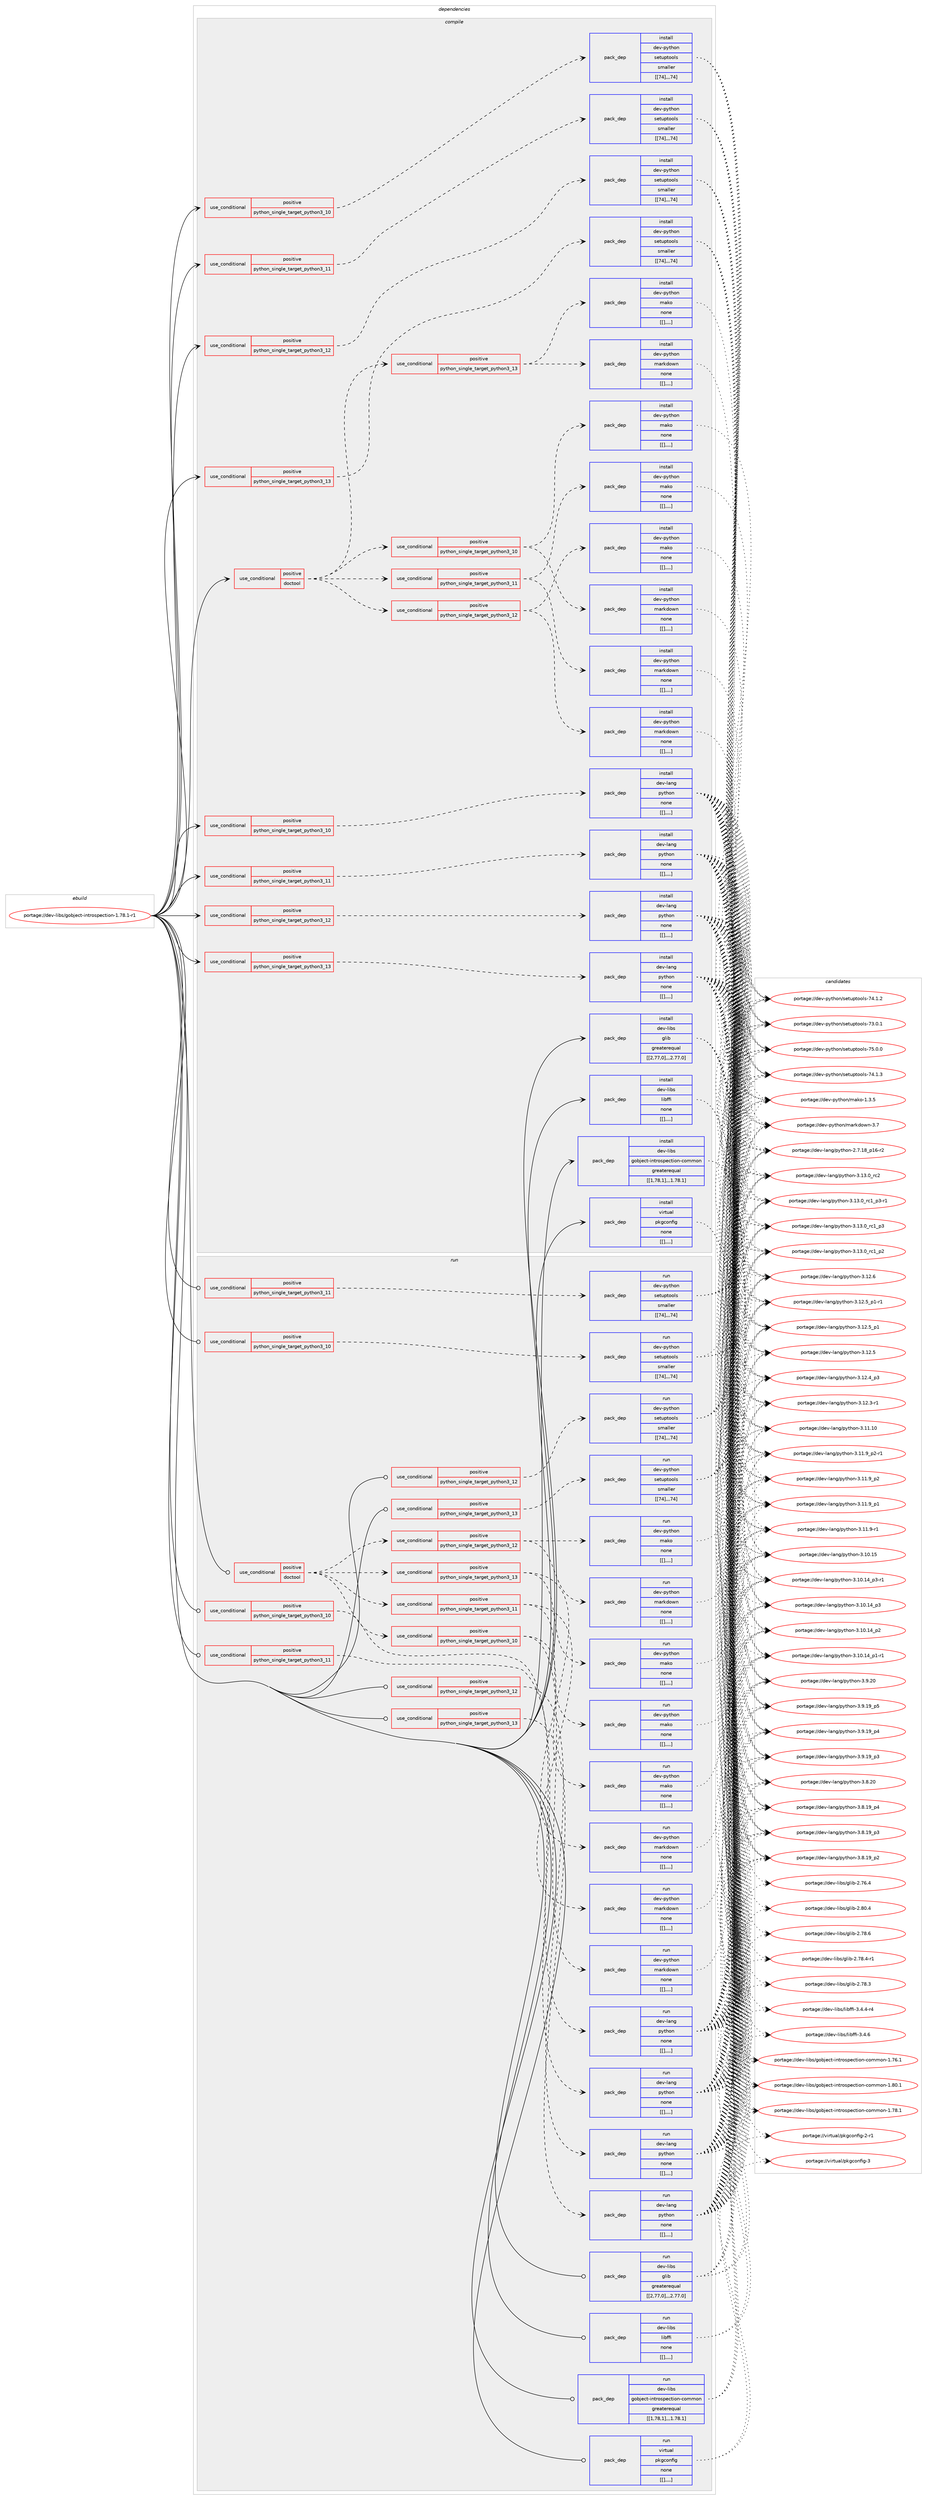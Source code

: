 digraph prolog {

# *************
# Graph options
# *************

newrank=true;
concentrate=true;
compound=true;
graph [rankdir=LR,fontname=Helvetica,fontsize=10,ranksep=1.5];#, ranksep=2.5, nodesep=0.2];
edge  [arrowhead=vee];
node  [fontname=Helvetica,fontsize=10];

# **********
# The ebuild
# **********

subgraph cluster_leftcol {
color=gray;
label=<<i>ebuild</i>>;
id [label="portage://dev-libs/gobject-introspection-1.78.1-r1", color=red, width=4, href="../dev-libs/gobject-introspection-1.78.1-r1.svg"];
}

# ****************
# The dependencies
# ****************

subgraph cluster_midcol {
color=gray;
label=<<i>dependencies</i>>;
subgraph cluster_compile {
fillcolor="#eeeeee";
style=filled;
label=<<i>compile</i>>;
subgraph cond26745 {
dependency109002 [label=<<TABLE BORDER="0" CELLBORDER="1" CELLSPACING="0" CELLPADDING="4"><TR><TD ROWSPAN="3" CELLPADDING="10">use_conditional</TD></TR><TR><TD>positive</TD></TR><TR><TD>doctool</TD></TR></TABLE>>, shape=none, color=red];
subgraph cond26746 {
dependency109003 [label=<<TABLE BORDER="0" CELLBORDER="1" CELLSPACING="0" CELLPADDING="4"><TR><TD ROWSPAN="3" CELLPADDING="10">use_conditional</TD></TR><TR><TD>positive</TD></TR><TR><TD>python_single_target_python3_10</TD></TR></TABLE>>, shape=none, color=red];
subgraph pack81114 {
dependency109004 [label=<<TABLE BORDER="0" CELLBORDER="1" CELLSPACING="0" CELLPADDING="4" WIDTH="220"><TR><TD ROWSPAN="6" CELLPADDING="30">pack_dep</TD></TR><TR><TD WIDTH="110">install</TD></TR><TR><TD>dev-python</TD></TR><TR><TD>mako</TD></TR><TR><TD>none</TD></TR><TR><TD>[[],,,,]</TD></TR></TABLE>>, shape=none, color=blue];
}
dependency109003:e -> dependency109004:w [weight=20,style="dashed",arrowhead="vee"];
subgraph pack81115 {
dependency109005 [label=<<TABLE BORDER="0" CELLBORDER="1" CELLSPACING="0" CELLPADDING="4" WIDTH="220"><TR><TD ROWSPAN="6" CELLPADDING="30">pack_dep</TD></TR><TR><TD WIDTH="110">install</TD></TR><TR><TD>dev-python</TD></TR><TR><TD>markdown</TD></TR><TR><TD>none</TD></TR><TR><TD>[[],,,,]</TD></TR></TABLE>>, shape=none, color=blue];
}
dependency109003:e -> dependency109005:w [weight=20,style="dashed",arrowhead="vee"];
}
dependency109002:e -> dependency109003:w [weight=20,style="dashed",arrowhead="vee"];
subgraph cond26747 {
dependency109006 [label=<<TABLE BORDER="0" CELLBORDER="1" CELLSPACING="0" CELLPADDING="4"><TR><TD ROWSPAN="3" CELLPADDING="10">use_conditional</TD></TR><TR><TD>positive</TD></TR><TR><TD>python_single_target_python3_11</TD></TR></TABLE>>, shape=none, color=red];
subgraph pack81116 {
dependency109007 [label=<<TABLE BORDER="0" CELLBORDER="1" CELLSPACING="0" CELLPADDING="4" WIDTH="220"><TR><TD ROWSPAN="6" CELLPADDING="30">pack_dep</TD></TR><TR><TD WIDTH="110">install</TD></TR><TR><TD>dev-python</TD></TR><TR><TD>mako</TD></TR><TR><TD>none</TD></TR><TR><TD>[[],,,,]</TD></TR></TABLE>>, shape=none, color=blue];
}
dependency109006:e -> dependency109007:w [weight=20,style="dashed",arrowhead="vee"];
subgraph pack81117 {
dependency109008 [label=<<TABLE BORDER="0" CELLBORDER="1" CELLSPACING="0" CELLPADDING="4" WIDTH="220"><TR><TD ROWSPAN="6" CELLPADDING="30">pack_dep</TD></TR><TR><TD WIDTH="110">install</TD></TR><TR><TD>dev-python</TD></TR><TR><TD>markdown</TD></TR><TR><TD>none</TD></TR><TR><TD>[[],,,,]</TD></TR></TABLE>>, shape=none, color=blue];
}
dependency109006:e -> dependency109008:w [weight=20,style="dashed",arrowhead="vee"];
}
dependency109002:e -> dependency109006:w [weight=20,style="dashed",arrowhead="vee"];
subgraph cond26748 {
dependency109009 [label=<<TABLE BORDER="0" CELLBORDER="1" CELLSPACING="0" CELLPADDING="4"><TR><TD ROWSPAN="3" CELLPADDING="10">use_conditional</TD></TR><TR><TD>positive</TD></TR><TR><TD>python_single_target_python3_12</TD></TR></TABLE>>, shape=none, color=red];
subgraph pack81118 {
dependency109010 [label=<<TABLE BORDER="0" CELLBORDER="1" CELLSPACING="0" CELLPADDING="4" WIDTH="220"><TR><TD ROWSPAN="6" CELLPADDING="30">pack_dep</TD></TR><TR><TD WIDTH="110">install</TD></TR><TR><TD>dev-python</TD></TR><TR><TD>mako</TD></TR><TR><TD>none</TD></TR><TR><TD>[[],,,,]</TD></TR></TABLE>>, shape=none, color=blue];
}
dependency109009:e -> dependency109010:w [weight=20,style="dashed",arrowhead="vee"];
subgraph pack81119 {
dependency109011 [label=<<TABLE BORDER="0" CELLBORDER="1" CELLSPACING="0" CELLPADDING="4" WIDTH="220"><TR><TD ROWSPAN="6" CELLPADDING="30">pack_dep</TD></TR><TR><TD WIDTH="110">install</TD></TR><TR><TD>dev-python</TD></TR><TR><TD>markdown</TD></TR><TR><TD>none</TD></TR><TR><TD>[[],,,,]</TD></TR></TABLE>>, shape=none, color=blue];
}
dependency109009:e -> dependency109011:w [weight=20,style="dashed",arrowhead="vee"];
}
dependency109002:e -> dependency109009:w [weight=20,style="dashed",arrowhead="vee"];
subgraph cond26749 {
dependency109012 [label=<<TABLE BORDER="0" CELLBORDER="1" CELLSPACING="0" CELLPADDING="4"><TR><TD ROWSPAN="3" CELLPADDING="10">use_conditional</TD></TR><TR><TD>positive</TD></TR><TR><TD>python_single_target_python3_13</TD></TR></TABLE>>, shape=none, color=red];
subgraph pack81120 {
dependency109013 [label=<<TABLE BORDER="0" CELLBORDER="1" CELLSPACING="0" CELLPADDING="4" WIDTH="220"><TR><TD ROWSPAN="6" CELLPADDING="30">pack_dep</TD></TR><TR><TD WIDTH="110">install</TD></TR><TR><TD>dev-python</TD></TR><TR><TD>mako</TD></TR><TR><TD>none</TD></TR><TR><TD>[[],,,,]</TD></TR></TABLE>>, shape=none, color=blue];
}
dependency109012:e -> dependency109013:w [weight=20,style="dashed",arrowhead="vee"];
subgraph pack81121 {
dependency109014 [label=<<TABLE BORDER="0" CELLBORDER="1" CELLSPACING="0" CELLPADDING="4" WIDTH="220"><TR><TD ROWSPAN="6" CELLPADDING="30">pack_dep</TD></TR><TR><TD WIDTH="110">install</TD></TR><TR><TD>dev-python</TD></TR><TR><TD>markdown</TD></TR><TR><TD>none</TD></TR><TR><TD>[[],,,,]</TD></TR></TABLE>>, shape=none, color=blue];
}
dependency109012:e -> dependency109014:w [weight=20,style="dashed",arrowhead="vee"];
}
dependency109002:e -> dependency109012:w [weight=20,style="dashed",arrowhead="vee"];
}
id:e -> dependency109002:w [weight=20,style="solid",arrowhead="vee"];
subgraph cond26750 {
dependency109015 [label=<<TABLE BORDER="0" CELLBORDER="1" CELLSPACING="0" CELLPADDING="4"><TR><TD ROWSPAN="3" CELLPADDING="10">use_conditional</TD></TR><TR><TD>positive</TD></TR><TR><TD>python_single_target_python3_10</TD></TR></TABLE>>, shape=none, color=red];
subgraph pack81122 {
dependency109016 [label=<<TABLE BORDER="0" CELLBORDER="1" CELLSPACING="0" CELLPADDING="4" WIDTH="220"><TR><TD ROWSPAN="6" CELLPADDING="30">pack_dep</TD></TR><TR><TD WIDTH="110">install</TD></TR><TR><TD>dev-lang</TD></TR><TR><TD>python</TD></TR><TR><TD>none</TD></TR><TR><TD>[[],,,,]</TD></TR></TABLE>>, shape=none, color=blue];
}
dependency109015:e -> dependency109016:w [weight=20,style="dashed",arrowhead="vee"];
}
id:e -> dependency109015:w [weight=20,style="solid",arrowhead="vee"];
subgraph cond26751 {
dependency109017 [label=<<TABLE BORDER="0" CELLBORDER="1" CELLSPACING="0" CELLPADDING="4"><TR><TD ROWSPAN="3" CELLPADDING="10">use_conditional</TD></TR><TR><TD>positive</TD></TR><TR><TD>python_single_target_python3_10</TD></TR></TABLE>>, shape=none, color=red];
subgraph pack81123 {
dependency109018 [label=<<TABLE BORDER="0" CELLBORDER="1" CELLSPACING="0" CELLPADDING="4" WIDTH="220"><TR><TD ROWSPAN="6" CELLPADDING="30">pack_dep</TD></TR><TR><TD WIDTH="110">install</TD></TR><TR><TD>dev-python</TD></TR><TR><TD>setuptools</TD></TR><TR><TD>smaller</TD></TR><TR><TD>[[74],,,74]</TD></TR></TABLE>>, shape=none, color=blue];
}
dependency109017:e -> dependency109018:w [weight=20,style="dashed",arrowhead="vee"];
}
id:e -> dependency109017:w [weight=20,style="solid",arrowhead="vee"];
subgraph cond26752 {
dependency109019 [label=<<TABLE BORDER="0" CELLBORDER="1" CELLSPACING="0" CELLPADDING="4"><TR><TD ROWSPAN="3" CELLPADDING="10">use_conditional</TD></TR><TR><TD>positive</TD></TR><TR><TD>python_single_target_python3_11</TD></TR></TABLE>>, shape=none, color=red];
subgraph pack81124 {
dependency109020 [label=<<TABLE BORDER="0" CELLBORDER="1" CELLSPACING="0" CELLPADDING="4" WIDTH="220"><TR><TD ROWSPAN="6" CELLPADDING="30">pack_dep</TD></TR><TR><TD WIDTH="110">install</TD></TR><TR><TD>dev-lang</TD></TR><TR><TD>python</TD></TR><TR><TD>none</TD></TR><TR><TD>[[],,,,]</TD></TR></TABLE>>, shape=none, color=blue];
}
dependency109019:e -> dependency109020:w [weight=20,style="dashed",arrowhead="vee"];
}
id:e -> dependency109019:w [weight=20,style="solid",arrowhead="vee"];
subgraph cond26753 {
dependency109021 [label=<<TABLE BORDER="0" CELLBORDER="1" CELLSPACING="0" CELLPADDING="4"><TR><TD ROWSPAN="3" CELLPADDING="10">use_conditional</TD></TR><TR><TD>positive</TD></TR><TR><TD>python_single_target_python3_11</TD></TR></TABLE>>, shape=none, color=red];
subgraph pack81125 {
dependency109022 [label=<<TABLE BORDER="0" CELLBORDER="1" CELLSPACING="0" CELLPADDING="4" WIDTH="220"><TR><TD ROWSPAN="6" CELLPADDING="30">pack_dep</TD></TR><TR><TD WIDTH="110">install</TD></TR><TR><TD>dev-python</TD></TR><TR><TD>setuptools</TD></TR><TR><TD>smaller</TD></TR><TR><TD>[[74],,,74]</TD></TR></TABLE>>, shape=none, color=blue];
}
dependency109021:e -> dependency109022:w [weight=20,style="dashed",arrowhead="vee"];
}
id:e -> dependency109021:w [weight=20,style="solid",arrowhead="vee"];
subgraph cond26754 {
dependency109023 [label=<<TABLE BORDER="0" CELLBORDER="1" CELLSPACING="0" CELLPADDING="4"><TR><TD ROWSPAN="3" CELLPADDING="10">use_conditional</TD></TR><TR><TD>positive</TD></TR><TR><TD>python_single_target_python3_12</TD></TR></TABLE>>, shape=none, color=red];
subgraph pack81126 {
dependency109024 [label=<<TABLE BORDER="0" CELLBORDER="1" CELLSPACING="0" CELLPADDING="4" WIDTH="220"><TR><TD ROWSPAN="6" CELLPADDING="30">pack_dep</TD></TR><TR><TD WIDTH="110">install</TD></TR><TR><TD>dev-lang</TD></TR><TR><TD>python</TD></TR><TR><TD>none</TD></TR><TR><TD>[[],,,,]</TD></TR></TABLE>>, shape=none, color=blue];
}
dependency109023:e -> dependency109024:w [weight=20,style="dashed",arrowhead="vee"];
}
id:e -> dependency109023:w [weight=20,style="solid",arrowhead="vee"];
subgraph cond26755 {
dependency109025 [label=<<TABLE BORDER="0" CELLBORDER="1" CELLSPACING="0" CELLPADDING="4"><TR><TD ROWSPAN="3" CELLPADDING="10">use_conditional</TD></TR><TR><TD>positive</TD></TR><TR><TD>python_single_target_python3_12</TD></TR></TABLE>>, shape=none, color=red];
subgraph pack81127 {
dependency109026 [label=<<TABLE BORDER="0" CELLBORDER="1" CELLSPACING="0" CELLPADDING="4" WIDTH="220"><TR><TD ROWSPAN="6" CELLPADDING="30">pack_dep</TD></TR><TR><TD WIDTH="110">install</TD></TR><TR><TD>dev-python</TD></TR><TR><TD>setuptools</TD></TR><TR><TD>smaller</TD></TR><TR><TD>[[74],,,74]</TD></TR></TABLE>>, shape=none, color=blue];
}
dependency109025:e -> dependency109026:w [weight=20,style="dashed",arrowhead="vee"];
}
id:e -> dependency109025:w [weight=20,style="solid",arrowhead="vee"];
subgraph cond26756 {
dependency109027 [label=<<TABLE BORDER="0" CELLBORDER="1" CELLSPACING="0" CELLPADDING="4"><TR><TD ROWSPAN="3" CELLPADDING="10">use_conditional</TD></TR><TR><TD>positive</TD></TR><TR><TD>python_single_target_python3_13</TD></TR></TABLE>>, shape=none, color=red];
subgraph pack81128 {
dependency109028 [label=<<TABLE BORDER="0" CELLBORDER="1" CELLSPACING="0" CELLPADDING="4" WIDTH="220"><TR><TD ROWSPAN="6" CELLPADDING="30">pack_dep</TD></TR><TR><TD WIDTH="110">install</TD></TR><TR><TD>dev-lang</TD></TR><TR><TD>python</TD></TR><TR><TD>none</TD></TR><TR><TD>[[],,,,]</TD></TR></TABLE>>, shape=none, color=blue];
}
dependency109027:e -> dependency109028:w [weight=20,style="dashed",arrowhead="vee"];
}
id:e -> dependency109027:w [weight=20,style="solid",arrowhead="vee"];
subgraph cond26757 {
dependency109029 [label=<<TABLE BORDER="0" CELLBORDER="1" CELLSPACING="0" CELLPADDING="4"><TR><TD ROWSPAN="3" CELLPADDING="10">use_conditional</TD></TR><TR><TD>positive</TD></TR><TR><TD>python_single_target_python3_13</TD></TR></TABLE>>, shape=none, color=red];
subgraph pack81129 {
dependency109030 [label=<<TABLE BORDER="0" CELLBORDER="1" CELLSPACING="0" CELLPADDING="4" WIDTH="220"><TR><TD ROWSPAN="6" CELLPADDING="30">pack_dep</TD></TR><TR><TD WIDTH="110">install</TD></TR><TR><TD>dev-python</TD></TR><TR><TD>setuptools</TD></TR><TR><TD>smaller</TD></TR><TR><TD>[[74],,,74]</TD></TR></TABLE>>, shape=none, color=blue];
}
dependency109029:e -> dependency109030:w [weight=20,style="dashed",arrowhead="vee"];
}
id:e -> dependency109029:w [weight=20,style="solid",arrowhead="vee"];
subgraph pack81130 {
dependency109031 [label=<<TABLE BORDER="0" CELLBORDER="1" CELLSPACING="0" CELLPADDING="4" WIDTH="220"><TR><TD ROWSPAN="6" CELLPADDING="30">pack_dep</TD></TR><TR><TD WIDTH="110">install</TD></TR><TR><TD>dev-libs</TD></TR><TR><TD>glib</TD></TR><TR><TD>greaterequal</TD></TR><TR><TD>[[2,77,0],,,2.77.0]</TD></TR></TABLE>>, shape=none, color=blue];
}
id:e -> dependency109031:w [weight=20,style="solid",arrowhead="vee"];
subgraph pack81131 {
dependency109032 [label=<<TABLE BORDER="0" CELLBORDER="1" CELLSPACING="0" CELLPADDING="4" WIDTH="220"><TR><TD ROWSPAN="6" CELLPADDING="30">pack_dep</TD></TR><TR><TD WIDTH="110">install</TD></TR><TR><TD>dev-libs</TD></TR><TR><TD>gobject-introspection-common</TD></TR><TR><TD>greaterequal</TD></TR><TR><TD>[[1,78,1],,,1.78.1]</TD></TR></TABLE>>, shape=none, color=blue];
}
id:e -> dependency109032:w [weight=20,style="solid",arrowhead="vee"];
subgraph pack81132 {
dependency109033 [label=<<TABLE BORDER="0" CELLBORDER="1" CELLSPACING="0" CELLPADDING="4" WIDTH="220"><TR><TD ROWSPAN="6" CELLPADDING="30">pack_dep</TD></TR><TR><TD WIDTH="110">install</TD></TR><TR><TD>dev-libs</TD></TR><TR><TD>libffi</TD></TR><TR><TD>none</TD></TR><TR><TD>[[],,,,]</TD></TR></TABLE>>, shape=none, color=blue];
}
id:e -> dependency109033:w [weight=20,style="solid",arrowhead="vee"];
subgraph pack81133 {
dependency109034 [label=<<TABLE BORDER="0" CELLBORDER="1" CELLSPACING="0" CELLPADDING="4" WIDTH="220"><TR><TD ROWSPAN="6" CELLPADDING="30">pack_dep</TD></TR><TR><TD WIDTH="110">install</TD></TR><TR><TD>virtual</TD></TR><TR><TD>pkgconfig</TD></TR><TR><TD>none</TD></TR><TR><TD>[[],,,,]</TD></TR></TABLE>>, shape=none, color=blue];
}
id:e -> dependency109034:w [weight=20,style="solid",arrowhead="vee"];
}
subgraph cluster_compileandrun {
fillcolor="#eeeeee";
style=filled;
label=<<i>compile and run</i>>;
}
subgraph cluster_run {
fillcolor="#eeeeee";
style=filled;
label=<<i>run</i>>;
subgraph cond26758 {
dependency109035 [label=<<TABLE BORDER="0" CELLBORDER="1" CELLSPACING="0" CELLPADDING="4"><TR><TD ROWSPAN="3" CELLPADDING="10">use_conditional</TD></TR><TR><TD>positive</TD></TR><TR><TD>doctool</TD></TR></TABLE>>, shape=none, color=red];
subgraph cond26759 {
dependency109036 [label=<<TABLE BORDER="0" CELLBORDER="1" CELLSPACING="0" CELLPADDING="4"><TR><TD ROWSPAN="3" CELLPADDING="10">use_conditional</TD></TR><TR><TD>positive</TD></TR><TR><TD>python_single_target_python3_10</TD></TR></TABLE>>, shape=none, color=red];
subgraph pack81134 {
dependency109037 [label=<<TABLE BORDER="0" CELLBORDER="1" CELLSPACING="0" CELLPADDING="4" WIDTH="220"><TR><TD ROWSPAN="6" CELLPADDING="30">pack_dep</TD></TR><TR><TD WIDTH="110">run</TD></TR><TR><TD>dev-python</TD></TR><TR><TD>mako</TD></TR><TR><TD>none</TD></TR><TR><TD>[[],,,,]</TD></TR></TABLE>>, shape=none, color=blue];
}
dependency109036:e -> dependency109037:w [weight=20,style="dashed",arrowhead="vee"];
subgraph pack81135 {
dependency109038 [label=<<TABLE BORDER="0" CELLBORDER="1" CELLSPACING="0" CELLPADDING="4" WIDTH="220"><TR><TD ROWSPAN="6" CELLPADDING="30">pack_dep</TD></TR><TR><TD WIDTH="110">run</TD></TR><TR><TD>dev-python</TD></TR><TR><TD>markdown</TD></TR><TR><TD>none</TD></TR><TR><TD>[[],,,,]</TD></TR></TABLE>>, shape=none, color=blue];
}
dependency109036:e -> dependency109038:w [weight=20,style="dashed",arrowhead="vee"];
}
dependency109035:e -> dependency109036:w [weight=20,style="dashed",arrowhead="vee"];
subgraph cond26760 {
dependency109039 [label=<<TABLE BORDER="0" CELLBORDER="1" CELLSPACING="0" CELLPADDING="4"><TR><TD ROWSPAN="3" CELLPADDING="10">use_conditional</TD></TR><TR><TD>positive</TD></TR><TR><TD>python_single_target_python3_11</TD></TR></TABLE>>, shape=none, color=red];
subgraph pack81136 {
dependency109040 [label=<<TABLE BORDER="0" CELLBORDER="1" CELLSPACING="0" CELLPADDING="4" WIDTH="220"><TR><TD ROWSPAN="6" CELLPADDING="30">pack_dep</TD></TR><TR><TD WIDTH="110">run</TD></TR><TR><TD>dev-python</TD></TR><TR><TD>mako</TD></TR><TR><TD>none</TD></TR><TR><TD>[[],,,,]</TD></TR></TABLE>>, shape=none, color=blue];
}
dependency109039:e -> dependency109040:w [weight=20,style="dashed",arrowhead="vee"];
subgraph pack81137 {
dependency109041 [label=<<TABLE BORDER="0" CELLBORDER="1" CELLSPACING="0" CELLPADDING="4" WIDTH="220"><TR><TD ROWSPAN="6" CELLPADDING="30">pack_dep</TD></TR><TR><TD WIDTH="110">run</TD></TR><TR><TD>dev-python</TD></TR><TR><TD>markdown</TD></TR><TR><TD>none</TD></TR><TR><TD>[[],,,,]</TD></TR></TABLE>>, shape=none, color=blue];
}
dependency109039:e -> dependency109041:w [weight=20,style="dashed",arrowhead="vee"];
}
dependency109035:e -> dependency109039:w [weight=20,style="dashed",arrowhead="vee"];
subgraph cond26761 {
dependency109042 [label=<<TABLE BORDER="0" CELLBORDER="1" CELLSPACING="0" CELLPADDING="4"><TR><TD ROWSPAN="3" CELLPADDING="10">use_conditional</TD></TR><TR><TD>positive</TD></TR><TR><TD>python_single_target_python3_12</TD></TR></TABLE>>, shape=none, color=red];
subgraph pack81138 {
dependency109043 [label=<<TABLE BORDER="0" CELLBORDER="1" CELLSPACING="0" CELLPADDING="4" WIDTH="220"><TR><TD ROWSPAN="6" CELLPADDING="30">pack_dep</TD></TR><TR><TD WIDTH="110">run</TD></TR><TR><TD>dev-python</TD></TR><TR><TD>mako</TD></TR><TR><TD>none</TD></TR><TR><TD>[[],,,,]</TD></TR></TABLE>>, shape=none, color=blue];
}
dependency109042:e -> dependency109043:w [weight=20,style="dashed",arrowhead="vee"];
subgraph pack81139 {
dependency109044 [label=<<TABLE BORDER="0" CELLBORDER="1" CELLSPACING="0" CELLPADDING="4" WIDTH="220"><TR><TD ROWSPAN="6" CELLPADDING="30">pack_dep</TD></TR><TR><TD WIDTH="110">run</TD></TR><TR><TD>dev-python</TD></TR><TR><TD>markdown</TD></TR><TR><TD>none</TD></TR><TR><TD>[[],,,,]</TD></TR></TABLE>>, shape=none, color=blue];
}
dependency109042:e -> dependency109044:w [weight=20,style="dashed",arrowhead="vee"];
}
dependency109035:e -> dependency109042:w [weight=20,style="dashed",arrowhead="vee"];
subgraph cond26762 {
dependency109045 [label=<<TABLE BORDER="0" CELLBORDER="1" CELLSPACING="0" CELLPADDING="4"><TR><TD ROWSPAN="3" CELLPADDING="10">use_conditional</TD></TR><TR><TD>positive</TD></TR><TR><TD>python_single_target_python3_13</TD></TR></TABLE>>, shape=none, color=red];
subgraph pack81140 {
dependency109046 [label=<<TABLE BORDER="0" CELLBORDER="1" CELLSPACING="0" CELLPADDING="4" WIDTH="220"><TR><TD ROWSPAN="6" CELLPADDING="30">pack_dep</TD></TR><TR><TD WIDTH="110">run</TD></TR><TR><TD>dev-python</TD></TR><TR><TD>mako</TD></TR><TR><TD>none</TD></TR><TR><TD>[[],,,,]</TD></TR></TABLE>>, shape=none, color=blue];
}
dependency109045:e -> dependency109046:w [weight=20,style="dashed",arrowhead="vee"];
subgraph pack81141 {
dependency109047 [label=<<TABLE BORDER="0" CELLBORDER="1" CELLSPACING="0" CELLPADDING="4" WIDTH="220"><TR><TD ROWSPAN="6" CELLPADDING="30">pack_dep</TD></TR><TR><TD WIDTH="110">run</TD></TR><TR><TD>dev-python</TD></TR><TR><TD>markdown</TD></TR><TR><TD>none</TD></TR><TR><TD>[[],,,,]</TD></TR></TABLE>>, shape=none, color=blue];
}
dependency109045:e -> dependency109047:w [weight=20,style="dashed",arrowhead="vee"];
}
dependency109035:e -> dependency109045:w [weight=20,style="dashed",arrowhead="vee"];
}
id:e -> dependency109035:w [weight=20,style="solid",arrowhead="odot"];
subgraph cond26763 {
dependency109048 [label=<<TABLE BORDER="0" CELLBORDER="1" CELLSPACING="0" CELLPADDING="4"><TR><TD ROWSPAN="3" CELLPADDING="10">use_conditional</TD></TR><TR><TD>positive</TD></TR><TR><TD>python_single_target_python3_10</TD></TR></TABLE>>, shape=none, color=red];
subgraph pack81142 {
dependency109049 [label=<<TABLE BORDER="0" CELLBORDER="1" CELLSPACING="0" CELLPADDING="4" WIDTH="220"><TR><TD ROWSPAN="6" CELLPADDING="30">pack_dep</TD></TR><TR><TD WIDTH="110">run</TD></TR><TR><TD>dev-lang</TD></TR><TR><TD>python</TD></TR><TR><TD>none</TD></TR><TR><TD>[[],,,,]</TD></TR></TABLE>>, shape=none, color=blue];
}
dependency109048:e -> dependency109049:w [weight=20,style="dashed",arrowhead="vee"];
}
id:e -> dependency109048:w [weight=20,style="solid",arrowhead="odot"];
subgraph cond26764 {
dependency109050 [label=<<TABLE BORDER="0" CELLBORDER="1" CELLSPACING="0" CELLPADDING="4"><TR><TD ROWSPAN="3" CELLPADDING="10">use_conditional</TD></TR><TR><TD>positive</TD></TR><TR><TD>python_single_target_python3_10</TD></TR></TABLE>>, shape=none, color=red];
subgraph pack81143 {
dependency109051 [label=<<TABLE BORDER="0" CELLBORDER="1" CELLSPACING="0" CELLPADDING="4" WIDTH="220"><TR><TD ROWSPAN="6" CELLPADDING="30">pack_dep</TD></TR><TR><TD WIDTH="110">run</TD></TR><TR><TD>dev-python</TD></TR><TR><TD>setuptools</TD></TR><TR><TD>smaller</TD></TR><TR><TD>[[74],,,74]</TD></TR></TABLE>>, shape=none, color=blue];
}
dependency109050:e -> dependency109051:w [weight=20,style="dashed",arrowhead="vee"];
}
id:e -> dependency109050:w [weight=20,style="solid",arrowhead="odot"];
subgraph cond26765 {
dependency109052 [label=<<TABLE BORDER="0" CELLBORDER="1" CELLSPACING="0" CELLPADDING="4"><TR><TD ROWSPAN="3" CELLPADDING="10">use_conditional</TD></TR><TR><TD>positive</TD></TR><TR><TD>python_single_target_python3_11</TD></TR></TABLE>>, shape=none, color=red];
subgraph pack81144 {
dependency109053 [label=<<TABLE BORDER="0" CELLBORDER="1" CELLSPACING="0" CELLPADDING="4" WIDTH="220"><TR><TD ROWSPAN="6" CELLPADDING="30">pack_dep</TD></TR><TR><TD WIDTH="110">run</TD></TR><TR><TD>dev-lang</TD></TR><TR><TD>python</TD></TR><TR><TD>none</TD></TR><TR><TD>[[],,,,]</TD></TR></TABLE>>, shape=none, color=blue];
}
dependency109052:e -> dependency109053:w [weight=20,style="dashed",arrowhead="vee"];
}
id:e -> dependency109052:w [weight=20,style="solid",arrowhead="odot"];
subgraph cond26766 {
dependency109054 [label=<<TABLE BORDER="0" CELLBORDER="1" CELLSPACING="0" CELLPADDING="4"><TR><TD ROWSPAN="3" CELLPADDING="10">use_conditional</TD></TR><TR><TD>positive</TD></TR><TR><TD>python_single_target_python3_11</TD></TR></TABLE>>, shape=none, color=red];
subgraph pack81145 {
dependency109055 [label=<<TABLE BORDER="0" CELLBORDER="1" CELLSPACING="0" CELLPADDING="4" WIDTH="220"><TR><TD ROWSPAN="6" CELLPADDING="30">pack_dep</TD></TR><TR><TD WIDTH="110">run</TD></TR><TR><TD>dev-python</TD></TR><TR><TD>setuptools</TD></TR><TR><TD>smaller</TD></TR><TR><TD>[[74],,,74]</TD></TR></TABLE>>, shape=none, color=blue];
}
dependency109054:e -> dependency109055:w [weight=20,style="dashed",arrowhead="vee"];
}
id:e -> dependency109054:w [weight=20,style="solid",arrowhead="odot"];
subgraph cond26767 {
dependency109056 [label=<<TABLE BORDER="0" CELLBORDER="1" CELLSPACING="0" CELLPADDING="4"><TR><TD ROWSPAN="3" CELLPADDING="10">use_conditional</TD></TR><TR><TD>positive</TD></TR><TR><TD>python_single_target_python3_12</TD></TR></TABLE>>, shape=none, color=red];
subgraph pack81146 {
dependency109057 [label=<<TABLE BORDER="0" CELLBORDER="1" CELLSPACING="0" CELLPADDING="4" WIDTH="220"><TR><TD ROWSPAN="6" CELLPADDING="30">pack_dep</TD></TR><TR><TD WIDTH="110">run</TD></TR><TR><TD>dev-lang</TD></TR><TR><TD>python</TD></TR><TR><TD>none</TD></TR><TR><TD>[[],,,,]</TD></TR></TABLE>>, shape=none, color=blue];
}
dependency109056:e -> dependency109057:w [weight=20,style="dashed",arrowhead="vee"];
}
id:e -> dependency109056:w [weight=20,style="solid",arrowhead="odot"];
subgraph cond26768 {
dependency109058 [label=<<TABLE BORDER="0" CELLBORDER="1" CELLSPACING="0" CELLPADDING="4"><TR><TD ROWSPAN="3" CELLPADDING="10">use_conditional</TD></TR><TR><TD>positive</TD></TR><TR><TD>python_single_target_python3_12</TD></TR></TABLE>>, shape=none, color=red];
subgraph pack81147 {
dependency109059 [label=<<TABLE BORDER="0" CELLBORDER="1" CELLSPACING="0" CELLPADDING="4" WIDTH="220"><TR><TD ROWSPAN="6" CELLPADDING="30">pack_dep</TD></TR><TR><TD WIDTH="110">run</TD></TR><TR><TD>dev-python</TD></TR><TR><TD>setuptools</TD></TR><TR><TD>smaller</TD></TR><TR><TD>[[74],,,74]</TD></TR></TABLE>>, shape=none, color=blue];
}
dependency109058:e -> dependency109059:w [weight=20,style="dashed",arrowhead="vee"];
}
id:e -> dependency109058:w [weight=20,style="solid",arrowhead="odot"];
subgraph cond26769 {
dependency109060 [label=<<TABLE BORDER="0" CELLBORDER="1" CELLSPACING="0" CELLPADDING="4"><TR><TD ROWSPAN="3" CELLPADDING="10">use_conditional</TD></TR><TR><TD>positive</TD></TR><TR><TD>python_single_target_python3_13</TD></TR></TABLE>>, shape=none, color=red];
subgraph pack81148 {
dependency109061 [label=<<TABLE BORDER="0" CELLBORDER="1" CELLSPACING="0" CELLPADDING="4" WIDTH="220"><TR><TD ROWSPAN="6" CELLPADDING="30">pack_dep</TD></TR><TR><TD WIDTH="110">run</TD></TR><TR><TD>dev-lang</TD></TR><TR><TD>python</TD></TR><TR><TD>none</TD></TR><TR><TD>[[],,,,]</TD></TR></TABLE>>, shape=none, color=blue];
}
dependency109060:e -> dependency109061:w [weight=20,style="dashed",arrowhead="vee"];
}
id:e -> dependency109060:w [weight=20,style="solid",arrowhead="odot"];
subgraph cond26770 {
dependency109062 [label=<<TABLE BORDER="0" CELLBORDER="1" CELLSPACING="0" CELLPADDING="4"><TR><TD ROWSPAN="3" CELLPADDING="10">use_conditional</TD></TR><TR><TD>positive</TD></TR><TR><TD>python_single_target_python3_13</TD></TR></TABLE>>, shape=none, color=red];
subgraph pack81149 {
dependency109063 [label=<<TABLE BORDER="0" CELLBORDER="1" CELLSPACING="0" CELLPADDING="4" WIDTH="220"><TR><TD ROWSPAN="6" CELLPADDING="30">pack_dep</TD></TR><TR><TD WIDTH="110">run</TD></TR><TR><TD>dev-python</TD></TR><TR><TD>setuptools</TD></TR><TR><TD>smaller</TD></TR><TR><TD>[[74],,,74]</TD></TR></TABLE>>, shape=none, color=blue];
}
dependency109062:e -> dependency109063:w [weight=20,style="dashed",arrowhead="vee"];
}
id:e -> dependency109062:w [weight=20,style="solid",arrowhead="odot"];
subgraph pack81150 {
dependency109064 [label=<<TABLE BORDER="0" CELLBORDER="1" CELLSPACING="0" CELLPADDING="4" WIDTH="220"><TR><TD ROWSPAN="6" CELLPADDING="30">pack_dep</TD></TR><TR><TD WIDTH="110">run</TD></TR><TR><TD>dev-libs</TD></TR><TR><TD>glib</TD></TR><TR><TD>greaterequal</TD></TR><TR><TD>[[2,77,0],,,2.77.0]</TD></TR></TABLE>>, shape=none, color=blue];
}
id:e -> dependency109064:w [weight=20,style="solid",arrowhead="odot"];
subgraph pack81151 {
dependency109065 [label=<<TABLE BORDER="0" CELLBORDER="1" CELLSPACING="0" CELLPADDING="4" WIDTH="220"><TR><TD ROWSPAN="6" CELLPADDING="30">pack_dep</TD></TR><TR><TD WIDTH="110">run</TD></TR><TR><TD>dev-libs</TD></TR><TR><TD>gobject-introspection-common</TD></TR><TR><TD>greaterequal</TD></TR><TR><TD>[[1,78,1],,,1.78.1]</TD></TR></TABLE>>, shape=none, color=blue];
}
id:e -> dependency109065:w [weight=20,style="solid",arrowhead="odot"];
subgraph pack81152 {
dependency109066 [label=<<TABLE BORDER="0" CELLBORDER="1" CELLSPACING="0" CELLPADDING="4" WIDTH="220"><TR><TD ROWSPAN="6" CELLPADDING="30">pack_dep</TD></TR><TR><TD WIDTH="110">run</TD></TR><TR><TD>dev-libs</TD></TR><TR><TD>libffi</TD></TR><TR><TD>none</TD></TR><TR><TD>[[],,,,]</TD></TR></TABLE>>, shape=none, color=blue];
}
id:e -> dependency109066:w [weight=20,style="solid",arrowhead="odot"];
subgraph pack81153 {
dependency109067 [label=<<TABLE BORDER="0" CELLBORDER="1" CELLSPACING="0" CELLPADDING="4" WIDTH="220"><TR><TD ROWSPAN="6" CELLPADDING="30">pack_dep</TD></TR><TR><TD WIDTH="110">run</TD></TR><TR><TD>virtual</TD></TR><TR><TD>pkgconfig</TD></TR><TR><TD>none</TD></TR><TR><TD>[[],,,,]</TD></TR></TABLE>>, shape=none, color=blue];
}
id:e -> dependency109067:w [weight=20,style="solid",arrowhead="odot"];
}
}

# **************
# The candidates
# **************

subgraph cluster_choices {
rank=same;
color=gray;
label=<<i>candidates</i>>;

subgraph choice81114 {
color=black;
nodesep=1;
choice100101118451121211161041111104710997107111454946514653 [label="portage://dev-python/mako-1.3.5", color=red, width=4,href="../dev-python/mako-1.3.5.svg"];
dependency109004:e -> choice100101118451121211161041111104710997107111454946514653:w [style=dotted,weight="100"];
}
subgraph choice81115 {
color=black;
nodesep=1;
choice10010111845112121116104111110471099711410710011111911045514655 [label="portage://dev-python/markdown-3.7", color=red, width=4,href="../dev-python/markdown-3.7.svg"];
dependency109005:e -> choice10010111845112121116104111110471099711410710011111911045514655:w [style=dotted,weight="100"];
}
subgraph choice81116 {
color=black;
nodesep=1;
choice100101118451121211161041111104710997107111454946514653 [label="portage://dev-python/mako-1.3.5", color=red, width=4,href="../dev-python/mako-1.3.5.svg"];
dependency109007:e -> choice100101118451121211161041111104710997107111454946514653:w [style=dotted,weight="100"];
}
subgraph choice81117 {
color=black;
nodesep=1;
choice10010111845112121116104111110471099711410710011111911045514655 [label="portage://dev-python/markdown-3.7", color=red, width=4,href="../dev-python/markdown-3.7.svg"];
dependency109008:e -> choice10010111845112121116104111110471099711410710011111911045514655:w [style=dotted,weight="100"];
}
subgraph choice81118 {
color=black;
nodesep=1;
choice100101118451121211161041111104710997107111454946514653 [label="portage://dev-python/mako-1.3.5", color=red, width=4,href="../dev-python/mako-1.3.5.svg"];
dependency109010:e -> choice100101118451121211161041111104710997107111454946514653:w [style=dotted,weight="100"];
}
subgraph choice81119 {
color=black;
nodesep=1;
choice10010111845112121116104111110471099711410710011111911045514655 [label="portage://dev-python/markdown-3.7", color=red, width=4,href="../dev-python/markdown-3.7.svg"];
dependency109011:e -> choice10010111845112121116104111110471099711410710011111911045514655:w [style=dotted,weight="100"];
}
subgraph choice81120 {
color=black;
nodesep=1;
choice100101118451121211161041111104710997107111454946514653 [label="portage://dev-python/mako-1.3.5", color=red, width=4,href="../dev-python/mako-1.3.5.svg"];
dependency109013:e -> choice100101118451121211161041111104710997107111454946514653:w [style=dotted,weight="100"];
}
subgraph choice81121 {
color=black;
nodesep=1;
choice10010111845112121116104111110471099711410710011111911045514655 [label="portage://dev-python/markdown-3.7", color=red, width=4,href="../dev-python/markdown-3.7.svg"];
dependency109014:e -> choice10010111845112121116104111110471099711410710011111911045514655:w [style=dotted,weight="100"];
}
subgraph choice81122 {
color=black;
nodesep=1;
choice10010111845108971101034711212111610411111045514649514648951149950 [label="portage://dev-lang/python-3.13.0_rc2", color=red, width=4,href="../dev-lang/python-3.13.0_rc2.svg"];
choice1001011184510897110103471121211161041111104551464951464895114994995112514511449 [label="portage://dev-lang/python-3.13.0_rc1_p3-r1", color=red, width=4,href="../dev-lang/python-3.13.0_rc1_p3-r1.svg"];
choice100101118451089711010347112121116104111110455146495146489511499499511251 [label="portage://dev-lang/python-3.13.0_rc1_p3", color=red, width=4,href="../dev-lang/python-3.13.0_rc1_p3.svg"];
choice100101118451089711010347112121116104111110455146495146489511499499511250 [label="portage://dev-lang/python-3.13.0_rc1_p2", color=red, width=4,href="../dev-lang/python-3.13.0_rc1_p2.svg"];
choice10010111845108971101034711212111610411111045514649504654 [label="portage://dev-lang/python-3.12.6", color=red, width=4,href="../dev-lang/python-3.12.6.svg"];
choice1001011184510897110103471121211161041111104551464950465395112494511449 [label="portage://dev-lang/python-3.12.5_p1-r1", color=red, width=4,href="../dev-lang/python-3.12.5_p1-r1.svg"];
choice100101118451089711010347112121116104111110455146495046539511249 [label="portage://dev-lang/python-3.12.5_p1", color=red, width=4,href="../dev-lang/python-3.12.5_p1.svg"];
choice10010111845108971101034711212111610411111045514649504653 [label="portage://dev-lang/python-3.12.5", color=red, width=4,href="../dev-lang/python-3.12.5.svg"];
choice100101118451089711010347112121116104111110455146495046529511251 [label="portage://dev-lang/python-3.12.4_p3", color=red, width=4,href="../dev-lang/python-3.12.4_p3.svg"];
choice100101118451089711010347112121116104111110455146495046514511449 [label="portage://dev-lang/python-3.12.3-r1", color=red, width=4,href="../dev-lang/python-3.12.3-r1.svg"];
choice1001011184510897110103471121211161041111104551464949464948 [label="portage://dev-lang/python-3.11.10", color=red, width=4,href="../dev-lang/python-3.11.10.svg"];
choice1001011184510897110103471121211161041111104551464949465795112504511449 [label="portage://dev-lang/python-3.11.9_p2-r1", color=red, width=4,href="../dev-lang/python-3.11.9_p2-r1.svg"];
choice100101118451089711010347112121116104111110455146494946579511250 [label="portage://dev-lang/python-3.11.9_p2", color=red, width=4,href="../dev-lang/python-3.11.9_p2.svg"];
choice100101118451089711010347112121116104111110455146494946579511249 [label="portage://dev-lang/python-3.11.9_p1", color=red, width=4,href="../dev-lang/python-3.11.9_p1.svg"];
choice100101118451089711010347112121116104111110455146494946574511449 [label="portage://dev-lang/python-3.11.9-r1", color=red, width=4,href="../dev-lang/python-3.11.9-r1.svg"];
choice1001011184510897110103471121211161041111104551464948464953 [label="portage://dev-lang/python-3.10.15", color=red, width=4,href="../dev-lang/python-3.10.15.svg"];
choice100101118451089711010347112121116104111110455146494846495295112514511449 [label="portage://dev-lang/python-3.10.14_p3-r1", color=red, width=4,href="../dev-lang/python-3.10.14_p3-r1.svg"];
choice10010111845108971101034711212111610411111045514649484649529511251 [label="portage://dev-lang/python-3.10.14_p3", color=red, width=4,href="../dev-lang/python-3.10.14_p3.svg"];
choice10010111845108971101034711212111610411111045514649484649529511250 [label="portage://dev-lang/python-3.10.14_p2", color=red, width=4,href="../dev-lang/python-3.10.14_p2.svg"];
choice100101118451089711010347112121116104111110455146494846495295112494511449 [label="portage://dev-lang/python-3.10.14_p1-r1", color=red, width=4,href="../dev-lang/python-3.10.14_p1-r1.svg"];
choice10010111845108971101034711212111610411111045514657465048 [label="portage://dev-lang/python-3.9.20", color=red, width=4,href="../dev-lang/python-3.9.20.svg"];
choice100101118451089711010347112121116104111110455146574649579511253 [label="portage://dev-lang/python-3.9.19_p5", color=red, width=4,href="../dev-lang/python-3.9.19_p5.svg"];
choice100101118451089711010347112121116104111110455146574649579511252 [label="portage://dev-lang/python-3.9.19_p4", color=red, width=4,href="../dev-lang/python-3.9.19_p4.svg"];
choice100101118451089711010347112121116104111110455146574649579511251 [label="portage://dev-lang/python-3.9.19_p3", color=red, width=4,href="../dev-lang/python-3.9.19_p3.svg"];
choice10010111845108971101034711212111610411111045514656465048 [label="portage://dev-lang/python-3.8.20", color=red, width=4,href="../dev-lang/python-3.8.20.svg"];
choice100101118451089711010347112121116104111110455146564649579511252 [label="portage://dev-lang/python-3.8.19_p4", color=red, width=4,href="../dev-lang/python-3.8.19_p4.svg"];
choice100101118451089711010347112121116104111110455146564649579511251 [label="portage://dev-lang/python-3.8.19_p3", color=red, width=4,href="../dev-lang/python-3.8.19_p3.svg"];
choice100101118451089711010347112121116104111110455146564649579511250 [label="portage://dev-lang/python-3.8.19_p2", color=red, width=4,href="../dev-lang/python-3.8.19_p2.svg"];
choice100101118451089711010347112121116104111110455046554649569511249544511450 [label="portage://dev-lang/python-2.7.18_p16-r2", color=red, width=4,href="../dev-lang/python-2.7.18_p16-r2.svg"];
dependency109016:e -> choice10010111845108971101034711212111610411111045514649514648951149950:w [style=dotted,weight="100"];
dependency109016:e -> choice1001011184510897110103471121211161041111104551464951464895114994995112514511449:w [style=dotted,weight="100"];
dependency109016:e -> choice100101118451089711010347112121116104111110455146495146489511499499511251:w [style=dotted,weight="100"];
dependency109016:e -> choice100101118451089711010347112121116104111110455146495146489511499499511250:w [style=dotted,weight="100"];
dependency109016:e -> choice10010111845108971101034711212111610411111045514649504654:w [style=dotted,weight="100"];
dependency109016:e -> choice1001011184510897110103471121211161041111104551464950465395112494511449:w [style=dotted,weight="100"];
dependency109016:e -> choice100101118451089711010347112121116104111110455146495046539511249:w [style=dotted,weight="100"];
dependency109016:e -> choice10010111845108971101034711212111610411111045514649504653:w [style=dotted,weight="100"];
dependency109016:e -> choice100101118451089711010347112121116104111110455146495046529511251:w [style=dotted,weight="100"];
dependency109016:e -> choice100101118451089711010347112121116104111110455146495046514511449:w [style=dotted,weight="100"];
dependency109016:e -> choice1001011184510897110103471121211161041111104551464949464948:w [style=dotted,weight="100"];
dependency109016:e -> choice1001011184510897110103471121211161041111104551464949465795112504511449:w [style=dotted,weight="100"];
dependency109016:e -> choice100101118451089711010347112121116104111110455146494946579511250:w [style=dotted,weight="100"];
dependency109016:e -> choice100101118451089711010347112121116104111110455146494946579511249:w [style=dotted,weight="100"];
dependency109016:e -> choice100101118451089711010347112121116104111110455146494946574511449:w [style=dotted,weight="100"];
dependency109016:e -> choice1001011184510897110103471121211161041111104551464948464953:w [style=dotted,weight="100"];
dependency109016:e -> choice100101118451089711010347112121116104111110455146494846495295112514511449:w [style=dotted,weight="100"];
dependency109016:e -> choice10010111845108971101034711212111610411111045514649484649529511251:w [style=dotted,weight="100"];
dependency109016:e -> choice10010111845108971101034711212111610411111045514649484649529511250:w [style=dotted,weight="100"];
dependency109016:e -> choice100101118451089711010347112121116104111110455146494846495295112494511449:w [style=dotted,weight="100"];
dependency109016:e -> choice10010111845108971101034711212111610411111045514657465048:w [style=dotted,weight="100"];
dependency109016:e -> choice100101118451089711010347112121116104111110455146574649579511253:w [style=dotted,weight="100"];
dependency109016:e -> choice100101118451089711010347112121116104111110455146574649579511252:w [style=dotted,weight="100"];
dependency109016:e -> choice100101118451089711010347112121116104111110455146574649579511251:w [style=dotted,weight="100"];
dependency109016:e -> choice10010111845108971101034711212111610411111045514656465048:w [style=dotted,weight="100"];
dependency109016:e -> choice100101118451089711010347112121116104111110455146564649579511252:w [style=dotted,weight="100"];
dependency109016:e -> choice100101118451089711010347112121116104111110455146564649579511251:w [style=dotted,weight="100"];
dependency109016:e -> choice100101118451089711010347112121116104111110455146564649579511250:w [style=dotted,weight="100"];
dependency109016:e -> choice100101118451089711010347112121116104111110455046554649569511249544511450:w [style=dotted,weight="100"];
}
subgraph choice81123 {
color=black;
nodesep=1;
choice100101118451121211161041111104711510111611711211611111110811545555346484648 [label="portage://dev-python/setuptools-75.0.0", color=red, width=4,href="../dev-python/setuptools-75.0.0.svg"];
choice100101118451121211161041111104711510111611711211611111110811545555246494651 [label="portage://dev-python/setuptools-74.1.3", color=red, width=4,href="../dev-python/setuptools-74.1.3.svg"];
choice100101118451121211161041111104711510111611711211611111110811545555246494650 [label="portage://dev-python/setuptools-74.1.2", color=red, width=4,href="../dev-python/setuptools-74.1.2.svg"];
choice100101118451121211161041111104711510111611711211611111110811545555146484649 [label="portage://dev-python/setuptools-73.0.1", color=red, width=4,href="../dev-python/setuptools-73.0.1.svg"];
dependency109018:e -> choice100101118451121211161041111104711510111611711211611111110811545555346484648:w [style=dotted,weight="100"];
dependency109018:e -> choice100101118451121211161041111104711510111611711211611111110811545555246494651:w [style=dotted,weight="100"];
dependency109018:e -> choice100101118451121211161041111104711510111611711211611111110811545555246494650:w [style=dotted,weight="100"];
dependency109018:e -> choice100101118451121211161041111104711510111611711211611111110811545555146484649:w [style=dotted,weight="100"];
}
subgraph choice81124 {
color=black;
nodesep=1;
choice10010111845108971101034711212111610411111045514649514648951149950 [label="portage://dev-lang/python-3.13.0_rc2", color=red, width=4,href="../dev-lang/python-3.13.0_rc2.svg"];
choice1001011184510897110103471121211161041111104551464951464895114994995112514511449 [label="portage://dev-lang/python-3.13.0_rc1_p3-r1", color=red, width=4,href="../dev-lang/python-3.13.0_rc1_p3-r1.svg"];
choice100101118451089711010347112121116104111110455146495146489511499499511251 [label="portage://dev-lang/python-3.13.0_rc1_p3", color=red, width=4,href="../dev-lang/python-3.13.0_rc1_p3.svg"];
choice100101118451089711010347112121116104111110455146495146489511499499511250 [label="portage://dev-lang/python-3.13.0_rc1_p2", color=red, width=4,href="../dev-lang/python-3.13.0_rc1_p2.svg"];
choice10010111845108971101034711212111610411111045514649504654 [label="portage://dev-lang/python-3.12.6", color=red, width=4,href="../dev-lang/python-3.12.6.svg"];
choice1001011184510897110103471121211161041111104551464950465395112494511449 [label="portage://dev-lang/python-3.12.5_p1-r1", color=red, width=4,href="../dev-lang/python-3.12.5_p1-r1.svg"];
choice100101118451089711010347112121116104111110455146495046539511249 [label="portage://dev-lang/python-3.12.5_p1", color=red, width=4,href="../dev-lang/python-3.12.5_p1.svg"];
choice10010111845108971101034711212111610411111045514649504653 [label="portage://dev-lang/python-3.12.5", color=red, width=4,href="../dev-lang/python-3.12.5.svg"];
choice100101118451089711010347112121116104111110455146495046529511251 [label="portage://dev-lang/python-3.12.4_p3", color=red, width=4,href="../dev-lang/python-3.12.4_p3.svg"];
choice100101118451089711010347112121116104111110455146495046514511449 [label="portage://dev-lang/python-3.12.3-r1", color=red, width=4,href="../dev-lang/python-3.12.3-r1.svg"];
choice1001011184510897110103471121211161041111104551464949464948 [label="portage://dev-lang/python-3.11.10", color=red, width=4,href="../dev-lang/python-3.11.10.svg"];
choice1001011184510897110103471121211161041111104551464949465795112504511449 [label="portage://dev-lang/python-3.11.9_p2-r1", color=red, width=4,href="../dev-lang/python-3.11.9_p2-r1.svg"];
choice100101118451089711010347112121116104111110455146494946579511250 [label="portage://dev-lang/python-3.11.9_p2", color=red, width=4,href="../dev-lang/python-3.11.9_p2.svg"];
choice100101118451089711010347112121116104111110455146494946579511249 [label="portage://dev-lang/python-3.11.9_p1", color=red, width=4,href="../dev-lang/python-3.11.9_p1.svg"];
choice100101118451089711010347112121116104111110455146494946574511449 [label="portage://dev-lang/python-3.11.9-r1", color=red, width=4,href="../dev-lang/python-3.11.9-r1.svg"];
choice1001011184510897110103471121211161041111104551464948464953 [label="portage://dev-lang/python-3.10.15", color=red, width=4,href="../dev-lang/python-3.10.15.svg"];
choice100101118451089711010347112121116104111110455146494846495295112514511449 [label="portage://dev-lang/python-3.10.14_p3-r1", color=red, width=4,href="../dev-lang/python-3.10.14_p3-r1.svg"];
choice10010111845108971101034711212111610411111045514649484649529511251 [label="portage://dev-lang/python-3.10.14_p3", color=red, width=4,href="../dev-lang/python-3.10.14_p3.svg"];
choice10010111845108971101034711212111610411111045514649484649529511250 [label="portage://dev-lang/python-3.10.14_p2", color=red, width=4,href="../dev-lang/python-3.10.14_p2.svg"];
choice100101118451089711010347112121116104111110455146494846495295112494511449 [label="portage://dev-lang/python-3.10.14_p1-r1", color=red, width=4,href="../dev-lang/python-3.10.14_p1-r1.svg"];
choice10010111845108971101034711212111610411111045514657465048 [label="portage://dev-lang/python-3.9.20", color=red, width=4,href="../dev-lang/python-3.9.20.svg"];
choice100101118451089711010347112121116104111110455146574649579511253 [label="portage://dev-lang/python-3.9.19_p5", color=red, width=4,href="../dev-lang/python-3.9.19_p5.svg"];
choice100101118451089711010347112121116104111110455146574649579511252 [label="portage://dev-lang/python-3.9.19_p4", color=red, width=4,href="../dev-lang/python-3.9.19_p4.svg"];
choice100101118451089711010347112121116104111110455146574649579511251 [label="portage://dev-lang/python-3.9.19_p3", color=red, width=4,href="../dev-lang/python-3.9.19_p3.svg"];
choice10010111845108971101034711212111610411111045514656465048 [label="portage://dev-lang/python-3.8.20", color=red, width=4,href="../dev-lang/python-3.8.20.svg"];
choice100101118451089711010347112121116104111110455146564649579511252 [label="portage://dev-lang/python-3.8.19_p4", color=red, width=4,href="../dev-lang/python-3.8.19_p4.svg"];
choice100101118451089711010347112121116104111110455146564649579511251 [label="portage://dev-lang/python-3.8.19_p3", color=red, width=4,href="../dev-lang/python-3.8.19_p3.svg"];
choice100101118451089711010347112121116104111110455146564649579511250 [label="portage://dev-lang/python-3.8.19_p2", color=red, width=4,href="../dev-lang/python-3.8.19_p2.svg"];
choice100101118451089711010347112121116104111110455046554649569511249544511450 [label="portage://dev-lang/python-2.7.18_p16-r2", color=red, width=4,href="../dev-lang/python-2.7.18_p16-r2.svg"];
dependency109020:e -> choice10010111845108971101034711212111610411111045514649514648951149950:w [style=dotted,weight="100"];
dependency109020:e -> choice1001011184510897110103471121211161041111104551464951464895114994995112514511449:w [style=dotted,weight="100"];
dependency109020:e -> choice100101118451089711010347112121116104111110455146495146489511499499511251:w [style=dotted,weight="100"];
dependency109020:e -> choice100101118451089711010347112121116104111110455146495146489511499499511250:w [style=dotted,weight="100"];
dependency109020:e -> choice10010111845108971101034711212111610411111045514649504654:w [style=dotted,weight="100"];
dependency109020:e -> choice1001011184510897110103471121211161041111104551464950465395112494511449:w [style=dotted,weight="100"];
dependency109020:e -> choice100101118451089711010347112121116104111110455146495046539511249:w [style=dotted,weight="100"];
dependency109020:e -> choice10010111845108971101034711212111610411111045514649504653:w [style=dotted,weight="100"];
dependency109020:e -> choice100101118451089711010347112121116104111110455146495046529511251:w [style=dotted,weight="100"];
dependency109020:e -> choice100101118451089711010347112121116104111110455146495046514511449:w [style=dotted,weight="100"];
dependency109020:e -> choice1001011184510897110103471121211161041111104551464949464948:w [style=dotted,weight="100"];
dependency109020:e -> choice1001011184510897110103471121211161041111104551464949465795112504511449:w [style=dotted,weight="100"];
dependency109020:e -> choice100101118451089711010347112121116104111110455146494946579511250:w [style=dotted,weight="100"];
dependency109020:e -> choice100101118451089711010347112121116104111110455146494946579511249:w [style=dotted,weight="100"];
dependency109020:e -> choice100101118451089711010347112121116104111110455146494946574511449:w [style=dotted,weight="100"];
dependency109020:e -> choice1001011184510897110103471121211161041111104551464948464953:w [style=dotted,weight="100"];
dependency109020:e -> choice100101118451089711010347112121116104111110455146494846495295112514511449:w [style=dotted,weight="100"];
dependency109020:e -> choice10010111845108971101034711212111610411111045514649484649529511251:w [style=dotted,weight="100"];
dependency109020:e -> choice10010111845108971101034711212111610411111045514649484649529511250:w [style=dotted,weight="100"];
dependency109020:e -> choice100101118451089711010347112121116104111110455146494846495295112494511449:w [style=dotted,weight="100"];
dependency109020:e -> choice10010111845108971101034711212111610411111045514657465048:w [style=dotted,weight="100"];
dependency109020:e -> choice100101118451089711010347112121116104111110455146574649579511253:w [style=dotted,weight="100"];
dependency109020:e -> choice100101118451089711010347112121116104111110455146574649579511252:w [style=dotted,weight="100"];
dependency109020:e -> choice100101118451089711010347112121116104111110455146574649579511251:w [style=dotted,weight="100"];
dependency109020:e -> choice10010111845108971101034711212111610411111045514656465048:w [style=dotted,weight="100"];
dependency109020:e -> choice100101118451089711010347112121116104111110455146564649579511252:w [style=dotted,weight="100"];
dependency109020:e -> choice100101118451089711010347112121116104111110455146564649579511251:w [style=dotted,weight="100"];
dependency109020:e -> choice100101118451089711010347112121116104111110455146564649579511250:w [style=dotted,weight="100"];
dependency109020:e -> choice100101118451089711010347112121116104111110455046554649569511249544511450:w [style=dotted,weight="100"];
}
subgraph choice81125 {
color=black;
nodesep=1;
choice100101118451121211161041111104711510111611711211611111110811545555346484648 [label="portage://dev-python/setuptools-75.0.0", color=red, width=4,href="../dev-python/setuptools-75.0.0.svg"];
choice100101118451121211161041111104711510111611711211611111110811545555246494651 [label="portage://dev-python/setuptools-74.1.3", color=red, width=4,href="../dev-python/setuptools-74.1.3.svg"];
choice100101118451121211161041111104711510111611711211611111110811545555246494650 [label="portage://dev-python/setuptools-74.1.2", color=red, width=4,href="../dev-python/setuptools-74.1.2.svg"];
choice100101118451121211161041111104711510111611711211611111110811545555146484649 [label="portage://dev-python/setuptools-73.0.1", color=red, width=4,href="../dev-python/setuptools-73.0.1.svg"];
dependency109022:e -> choice100101118451121211161041111104711510111611711211611111110811545555346484648:w [style=dotted,weight="100"];
dependency109022:e -> choice100101118451121211161041111104711510111611711211611111110811545555246494651:w [style=dotted,weight="100"];
dependency109022:e -> choice100101118451121211161041111104711510111611711211611111110811545555246494650:w [style=dotted,weight="100"];
dependency109022:e -> choice100101118451121211161041111104711510111611711211611111110811545555146484649:w [style=dotted,weight="100"];
}
subgraph choice81126 {
color=black;
nodesep=1;
choice10010111845108971101034711212111610411111045514649514648951149950 [label="portage://dev-lang/python-3.13.0_rc2", color=red, width=4,href="../dev-lang/python-3.13.0_rc2.svg"];
choice1001011184510897110103471121211161041111104551464951464895114994995112514511449 [label="portage://dev-lang/python-3.13.0_rc1_p3-r1", color=red, width=4,href="../dev-lang/python-3.13.0_rc1_p3-r1.svg"];
choice100101118451089711010347112121116104111110455146495146489511499499511251 [label="portage://dev-lang/python-3.13.0_rc1_p3", color=red, width=4,href="../dev-lang/python-3.13.0_rc1_p3.svg"];
choice100101118451089711010347112121116104111110455146495146489511499499511250 [label="portage://dev-lang/python-3.13.0_rc1_p2", color=red, width=4,href="../dev-lang/python-3.13.0_rc1_p2.svg"];
choice10010111845108971101034711212111610411111045514649504654 [label="portage://dev-lang/python-3.12.6", color=red, width=4,href="../dev-lang/python-3.12.6.svg"];
choice1001011184510897110103471121211161041111104551464950465395112494511449 [label="portage://dev-lang/python-3.12.5_p1-r1", color=red, width=4,href="../dev-lang/python-3.12.5_p1-r1.svg"];
choice100101118451089711010347112121116104111110455146495046539511249 [label="portage://dev-lang/python-3.12.5_p1", color=red, width=4,href="../dev-lang/python-3.12.5_p1.svg"];
choice10010111845108971101034711212111610411111045514649504653 [label="portage://dev-lang/python-3.12.5", color=red, width=4,href="../dev-lang/python-3.12.5.svg"];
choice100101118451089711010347112121116104111110455146495046529511251 [label="portage://dev-lang/python-3.12.4_p3", color=red, width=4,href="../dev-lang/python-3.12.4_p3.svg"];
choice100101118451089711010347112121116104111110455146495046514511449 [label="portage://dev-lang/python-3.12.3-r1", color=red, width=4,href="../dev-lang/python-3.12.3-r1.svg"];
choice1001011184510897110103471121211161041111104551464949464948 [label="portage://dev-lang/python-3.11.10", color=red, width=4,href="../dev-lang/python-3.11.10.svg"];
choice1001011184510897110103471121211161041111104551464949465795112504511449 [label="portage://dev-lang/python-3.11.9_p2-r1", color=red, width=4,href="../dev-lang/python-3.11.9_p2-r1.svg"];
choice100101118451089711010347112121116104111110455146494946579511250 [label="portage://dev-lang/python-3.11.9_p2", color=red, width=4,href="../dev-lang/python-3.11.9_p2.svg"];
choice100101118451089711010347112121116104111110455146494946579511249 [label="portage://dev-lang/python-3.11.9_p1", color=red, width=4,href="../dev-lang/python-3.11.9_p1.svg"];
choice100101118451089711010347112121116104111110455146494946574511449 [label="portage://dev-lang/python-3.11.9-r1", color=red, width=4,href="../dev-lang/python-3.11.9-r1.svg"];
choice1001011184510897110103471121211161041111104551464948464953 [label="portage://dev-lang/python-3.10.15", color=red, width=4,href="../dev-lang/python-3.10.15.svg"];
choice100101118451089711010347112121116104111110455146494846495295112514511449 [label="portage://dev-lang/python-3.10.14_p3-r1", color=red, width=4,href="../dev-lang/python-3.10.14_p3-r1.svg"];
choice10010111845108971101034711212111610411111045514649484649529511251 [label="portage://dev-lang/python-3.10.14_p3", color=red, width=4,href="../dev-lang/python-3.10.14_p3.svg"];
choice10010111845108971101034711212111610411111045514649484649529511250 [label="portage://dev-lang/python-3.10.14_p2", color=red, width=4,href="../dev-lang/python-3.10.14_p2.svg"];
choice100101118451089711010347112121116104111110455146494846495295112494511449 [label="portage://dev-lang/python-3.10.14_p1-r1", color=red, width=4,href="../dev-lang/python-3.10.14_p1-r1.svg"];
choice10010111845108971101034711212111610411111045514657465048 [label="portage://dev-lang/python-3.9.20", color=red, width=4,href="../dev-lang/python-3.9.20.svg"];
choice100101118451089711010347112121116104111110455146574649579511253 [label="portage://dev-lang/python-3.9.19_p5", color=red, width=4,href="../dev-lang/python-3.9.19_p5.svg"];
choice100101118451089711010347112121116104111110455146574649579511252 [label="portage://dev-lang/python-3.9.19_p4", color=red, width=4,href="../dev-lang/python-3.9.19_p4.svg"];
choice100101118451089711010347112121116104111110455146574649579511251 [label="portage://dev-lang/python-3.9.19_p3", color=red, width=4,href="../dev-lang/python-3.9.19_p3.svg"];
choice10010111845108971101034711212111610411111045514656465048 [label="portage://dev-lang/python-3.8.20", color=red, width=4,href="../dev-lang/python-3.8.20.svg"];
choice100101118451089711010347112121116104111110455146564649579511252 [label="portage://dev-lang/python-3.8.19_p4", color=red, width=4,href="../dev-lang/python-3.8.19_p4.svg"];
choice100101118451089711010347112121116104111110455146564649579511251 [label="portage://dev-lang/python-3.8.19_p3", color=red, width=4,href="../dev-lang/python-3.8.19_p3.svg"];
choice100101118451089711010347112121116104111110455146564649579511250 [label="portage://dev-lang/python-3.8.19_p2", color=red, width=4,href="../dev-lang/python-3.8.19_p2.svg"];
choice100101118451089711010347112121116104111110455046554649569511249544511450 [label="portage://dev-lang/python-2.7.18_p16-r2", color=red, width=4,href="../dev-lang/python-2.7.18_p16-r2.svg"];
dependency109024:e -> choice10010111845108971101034711212111610411111045514649514648951149950:w [style=dotted,weight="100"];
dependency109024:e -> choice1001011184510897110103471121211161041111104551464951464895114994995112514511449:w [style=dotted,weight="100"];
dependency109024:e -> choice100101118451089711010347112121116104111110455146495146489511499499511251:w [style=dotted,weight="100"];
dependency109024:e -> choice100101118451089711010347112121116104111110455146495146489511499499511250:w [style=dotted,weight="100"];
dependency109024:e -> choice10010111845108971101034711212111610411111045514649504654:w [style=dotted,weight="100"];
dependency109024:e -> choice1001011184510897110103471121211161041111104551464950465395112494511449:w [style=dotted,weight="100"];
dependency109024:e -> choice100101118451089711010347112121116104111110455146495046539511249:w [style=dotted,weight="100"];
dependency109024:e -> choice10010111845108971101034711212111610411111045514649504653:w [style=dotted,weight="100"];
dependency109024:e -> choice100101118451089711010347112121116104111110455146495046529511251:w [style=dotted,weight="100"];
dependency109024:e -> choice100101118451089711010347112121116104111110455146495046514511449:w [style=dotted,weight="100"];
dependency109024:e -> choice1001011184510897110103471121211161041111104551464949464948:w [style=dotted,weight="100"];
dependency109024:e -> choice1001011184510897110103471121211161041111104551464949465795112504511449:w [style=dotted,weight="100"];
dependency109024:e -> choice100101118451089711010347112121116104111110455146494946579511250:w [style=dotted,weight="100"];
dependency109024:e -> choice100101118451089711010347112121116104111110455146494946579511249:w [style=dotted,weight="100"];
dependency109024:e -> choice100101118451089711010347112121116104111110455146494946574511449:w [style=dotted,weight="100"];
dependency109024:e -> choice1001011184510897110103471121211161041111104551464948464953:w [style=dotted,weight="100"];
dependency109024:e -> choice100101118451089711010347112121116104111110455146494846495295112514511449:w [style=dotted,weight="100"];
dependency109024:e -> choice10010111845108971101034711212111610411111045514649484649529511251:w [style=dotted,weight="100"];
dependency109024:e -> choice10010111845108971101034711212111610411111045514649484649529511250:w [style=dotted,weight="100"];
dependency109024:e -> choice100101118451089711010347112121116104111110455146494846495295112494511449:w [style=dotted,weight="100"];
dependency109024:e -> choice10010111845108971101034711212111610411111045514657465048:w [style=dotted,weight="100"];
dependency109024:e -> choice100101118451089711010347112121116104111110455146574649579511253:w [style=dotted,weight="100"];
dependency109024:e -> choice100101118451089711010347112121116104111110455146574649579511252:w [style=dotted,weight="100"];
dependency109024:e -> choice100101118451089711010347112121116104111110455146574649579511251:w [style=dotted,weight="100"];
dependency109024:e -> choice10010111845108971101034711212111610411111045514656465048:w [style=dotted,weight="100"];
dependency109024:e -> choice100101118451089711010347112121116104111110455146564649579511252:w [style=dotted,weight="100"];
dependency109024:e -> choice100101118451089711010347112121116104111110455146564649579511251:w [style=dotted,weight="100"];
dependency109024:e -> choice100101118451089711010347112121116104111110455146564649579511250:w [style=dotted,weight="100"];
dependency109024:e -> choice100101118451089711010347112121116104111110455046554649569511249544511450:w [style=dotted,weight="100"];
}
subgraph choice81127 {
color=black;
nodesep=1;
choice100101118451121211161041111104711510111611711211611111110811545555346484648 [label="portage://dev-python/setuptools-75.0.0", color=red, width=4,href="../dev-python/setuptools-75.0.0.svg"];
choice100101118451121211161041111104711510111611711211611111110811545555246494651 [label="portage://dev-python/setuptools-74.1.3", color=red, width=4,href="../dev-python/setuptools-74.1.3.svg"];
choice100101118451121211161041111104711510111611711211611111110811545555246494650 [label="portage://dev-python/setuptools-74.1.2", color=red, width=4,href="../dev-python/setuptools-74.1.2.svg"];
choice100101118451121211161041111104711510111611711211611111110811545555146484649 [label="portage://dev-python/setuptools-73.0.1", color=red, width=4,href="../dev-python/setuptools-73.0.1.svg"];
dependency109026:e -> choice100101118451121211161041111104711510111611711211611111110811545555346484648:w [style=dotted,weight="100"];
dependency109026:e -> choice100101118451121211161041111104711510111611711211611111110811545555246494651:w [style=dotted,weight="100"];
dependency109026:e -> choice100101118451121211161041111104711510111611711211611111110811545555246494650:w [style=dotted,weight="100"];
dependency109026:e -> choice100101118451121211161041111104711510111611711211611111110811545555146484649:w [style=dotted,weight="100"];
}
subgraph choice81128 {
color=black;
nodesep=1;
choice10010111845108971101034711212111610411111045514649514648951149950 [label="portage://dev-lang/python-3.13.0_rc2", color=red, width=4,href="../dev-lang/python-3.13.0_rc2.svg"];
choice1001011184510897110103471121211161041111104551464951464895114994995112514511449 [label="portage://dev-lang/python-3.13.0_rc1_p3-r1", color=red, width=4,href="../dev-lang/python-3.13.0_rc1_p3-r1.svg"];
choice100101118451089711010347112121116104111110455146495146489511499499511251 [label="portage://dev-lang/python-3.13.0_rc1_p3", color=red, width=4,href="../dev-lang/python-3.13.0_rc1_p3.svg"];
choice100101118451089711010347112121116104111110455146495146489511499499511250 [label="portage://dev-lang/python-3.13.0_rc1_p2", color=red, width=4,href="../dev-lang/python-3.13.0_rc1_p2.svg"];
choice10010111845108971101034711212111610411111045514649504654 [label="portage://dev-lang/python-3.12.6", color=red, width=4,href="../dev-lang/python-3.12.6.svg"];
choice1001011184510897110103471121211161041111104551464950465395112494511449 [label="portage://dev-lang/python-3.12.5_p1-r1", color=red, width=4,href="../dev-lang/python-3.12.5_p1-r1.svg"];
choice100101118451089711010347112121116104111110455146495046539511249 [label="portage://dev-lang/python-3.12.5_p1", color=red, width=4,href="../dev-lang/python-3.12.5_p1.svg"];
choice10010111845108971101034711212111610411111045514649504653 [label="portage://dev-lang/python-3.12.5", color=red, width=4,href="../dev-lang/python-3.12.5.svg"];
choice100101118451089711010347112121116104111110455146495046529511251 [label="portage://dev-lang/python-3.12.4_p3", color=red, width=4,href="../dev-lang/python-3.12.4_p3.svg"];
choice100101118451089711010347112121116104111110455146495046514511449 [label="portage://dev-lang/python-3.12.3-r1", color=red, width=4,href="../dev-lang/python-3.12.3-r1.svg"];
choice1001011184510897110103471121211161041111104551464949464948 [label="portage://dev-lang/python-3.11.10", color=red, width=4,href="../dev-lang/python-3.11.10.svg"];
choice1001011184510897110103471121211161041111104551464949465795112504511449 [label="portage://dev-lang/python-3.11.9_p2-r1", color=red, width=4,href="../dev-lang/python-3.11.9_p2-r1.svg"];
choice100101118451089711010347112121116104111110455146494946579511250 [label="portage://dev-lang/python-3.11.9_p2", color=red, width=4,href="../dev-lang/python-3.11.9_p2.svg"];
choice100101118451089711010347112121116104111110455146494946579511249 [label="portage://dev-lang/python-3.11.9_p1", color=red, width=4,href="../dev-lang/python-3.11.9_p1.svg"];
choice100101118451089711010347112121116104111110455146494946574511449 [label="portage://dev-lang/python-3.11.9-r1", color=red, width=4,href="../dev-lang/python-3.11.9-r1.svg"];
choice1001011184510897110103471121211161041111104551464948464953 [label="portage://dev-lang/python-3.10.15", color=red, width=4,href="../dev-lang/python-3.10.15.svg"];
choice100101118451089711010347112121116104111110455146494846495295112514511449 [label="portage://dev-lang/python-3.10.14_p3-r1", color=red, width=4,href="../dev-lang/python-3.10.14_p3-r1.svg"];
choice10010111845108971101034711212111610411111045514649484649529511251 [label="portage://dev-lang/python-3.10.14_p3", color=red, width=4,href="../dev-lang/python-3.10.14_p3.svg"];
choice10010111845108971101034711212111610411111045514649484649529511250 [label="portage://dev-lang/python-3.10.14_p2", color=red, width=4,href="../dev-lang/python-3.10.14_p2.svg"];
choice100101118451089711010347112121116104111110455146494846495295112494511449 [label="portage://dev-lang/python-3.10.14_p1-r1", color=red, width=4,href="../dev-lang/python-3.10.14_p1-r1.svg"];
choice10010111845108971101034711212111610411111045514657465048 [label="portage://dev-lang/python-3.9.20", color=red, width=4,href="../dev-lang/python-3.9.20.svg"];
choice100101118451089711010347112121116104111110455146574649579511253 [label="portage://dev-lang/python-3.9.19_p5", color=red, width=4,href="../dev-lang/python-3.9.19_p5.svg"];
choice100101118451089711010347112121116104111110455146574649579511252 [label="portage://dev-lang/python-3.9.19_p4", color=red, width=4,href="../dev-lang/python-3.9.19_p4.svg"];
choice100101118451089711010347112121116104111110455146574649579511251 [label="portage://dev-lang/python-3.9.19_p3", color=red, width=4,href="../dev-lang/python-3.9.19_p3.svg"];
choice10010111845108971101034711212111610411111045514656465048 [label="portage://dev-lang/python-3.8.20", color=red, width=4,href="../dev-lang/python-3.8.20.svg"];
choice100101118451089711010347112121116104111110455146564649579511252 [label="portage://dev-lang/python-3.8.19_p4", color=red, width=4,href="../dev-lang/python-3.8.19_p4.svg"];
choice100101118451089711010347112121116104111110455146564649579511251 [label="portage://dev-lang/python-3.8.19_p3", color=red, width=4,href="../dev-lang/python-3.8.19_p3.svg"];
choice100101118451089711010347112121116104111110455146564649579511250 [label="portage://dev-lang/python-3.8.19_p2", color=red, width=4,href="../dev-lang/python-3.8.19_p2.svg"];
choice100101118451089711010347112121116104111110455046554649569511249544511450 [label="portage://dev-lang/python-2.7.18_p16-r2", color=red, width=4,href="../dev-lang/python-2.7.18_p16-r2.svg"];
dependency109028:e -> choice10010111845108971101034711212111610411111045514649514648951149950:w [style=dotted,weight="100"];
dependency109028:e -> choice1001011184510897110103471121211161041111104551464951464895114994995112514511449:w [style=dotted,weight="100"];
dependency109028:e -> choice100101118451089711010347112121116104111110455146495146489511499499511251:w [style=dotted,weight="100"];
dependency109028:e -> choice100101118451089711010347112121116104111110455146495146489511499499511250:w [style=dotted,weight="100"];
dependency109028:e -> choice10010111845108971101034711212111610411111045514649504654:w [style=dotted,weight="100"];
dependency109028:e -> choice1001011184510897110103471121211161041111104551464950465395112494511449:w [style=dotted,weight="100"];
dependency109028:e -> choice100101118451089711010347112121116104111110455146495046539511249:w [style=dotted,weight="100"];
dependency109028:e -> choice10010111845108971101034711212111610411111045514649504653:w [style=dotted,weight="100"];
dependency109028:e -> choice100101118451089711010347112121116104111110455146495046529511251:w [style=dotted,weight="100"];
dependency109028:e -> choice100101118451089711010347112121116104111110455146495046514511449:w [style=dotted,weight="100"];
dependency109028:e -> choice1001011184510897110103471121211161041111104551464949464948:w [style=dotted,weight="100"];
dependency109028:e -> choice1001011184510897110103471121211161041111104551464949465795112504511449:w [style=dotted,weight="100"];
dependency109028:e -> choice100101118451089711010347112121116104111110455146494946579511250:w [style=dotted,weight="100"];
dependency109028:e -> choice100101118451089711010347112121116104111110455146494946579511249:w [style=dotted,weight="100"];
dependency109028:e -> choice100101118451089711010347112121116104111110455146494946574511449:w [style=dotted,weight="100"];
dependency109028:e -> choice1001011184510897110103471121211161041111104551464948464953:w [style=dotted,weight="100"];
dependency109028:e -> choice100101118451089711010347112121116104111110455146494846495295112514511449:w [style=dotted,weight="100"];
dependency109028:e -> choice10010111845108971101034711212111610411111045514649484649529511251:w [style=dotted,weight="100"];
dependency109028:e -> choice10010111845108971101034711212111610411111045514649484649529511250:w [style=dotted,weight="100"];
dependency109028:e -> choice100101118451089711010347112121116104111110455146494846495295112494511449:w [style=dotted,weight="100"];
dependency109028:e -> choice10010111845108971101034711212111610411111045514657465048:w [style=dotted,weight="100"];
dependency109028:e -> choice100101118451089711010347112121116104111110455146574649579511253:w [style=dotted,weight="100"];
dependency109028:e -> choice100101118451089711010347112121116104111110455146574649579511252:w [style=dotted,weight="100"];
dependency109028:e -> choice100101118451089711010347112121116104111110455146574649579511251:w [style=dotted,weight="100"];
dependency109028:e -> choice10010111845108971101034711212111610411111045514656465048:w [style=dotted,weight="100"];
dependency109028:e -> choice100101118451089711010347112121116104111110455146564649579511252:w [style=dotted,weight="100"];
dependency109028:e -> choice100101118451089711010347112121116104111110455146564649579511251:w [style=dotted,weight="100"];
dependency109028:e -> choice100101118451089711010347112121116104111110455146564649579511250:w [style=dotted,weight="100"];
dependency109028:e -> choice100101118451089711010347112121116104111110455046554649569511249544511450:w [style=dotted,weight="100"];
}
subgraph choice81129 {
color=black;
nodesep=1;
choice100101118451121211161041111104711510111611711211611111110811545555346484648 [label="portage://dev-python/setuptools-75.0.0", color=red, width=4,href="../dev-python/setuptools-75.0.0.svg"];
choice100101118451121211161041111104711510111611711211611111110811545555246494651 [label="portage://dev-python/setuptools-74.1.3", color=red, width=4,href="../dev-python/setuptools-74.1.3.svg"];
choice100101118451121211161041111104711510111611711211611111110811545555246494650 [label="portage://dev-python/setuptools-74.1.2", color=red, width=4,href="../dev-python/setuptools-74.1.2.svg"];
choice100101118451121211161041111104711510111611711211611111110811545555146484649 [label="portage://dev-python/setuptools-73.0.1", color=red, width=4,href="../dev-python/setuptools-73.0.1.svg"];
dependency109030:e -> choice100101118451121211161041111104711510111611711211611111110811545555346484648:w [style=dotted,weight="100"];
dependency109030:e -> choice100101118451121211161041111104711510111611711211611111110811545555246494651:w [style=dotted,weight="100"];
dependency109030:e -> choice100101118451121211161041111104711510111611711211611111110811545555246494650:w [style=dotted,weight="100"];
dependency109030:e -> choice100101118451121211161041111104711510111611711211611111110811545555146484649:w [style=dotted,weight="100"];
}
subgraph choice81130 {
color=black;
nodesep=1;
choice1001011184510810598115471031081059845504656484652 [label="portage://dev-libs/glib-2.80.4", color=red, width=4,href="../dev-libs/glib-2.80.4.svg"];
choice1001011184510810598115471031081059845504655564654 [label="portage://dev-libs/glib-2.78.6", color=red, width=4,href="../dev-libs/glib-2.78.6.svg"];
choice10010111845108105981154710310810598455046555646524511449 [label="portage://dev-libs/glib-2.78.4-r1", color=red, width=4,href="../dev-libs/glib-2.78.4-r1.svg"];
choice1001011184510810598115471031081059845504655564651 [label="portage://dev-libs/glib-2.78.3", color=red, width=4,href="../dev-libs/glib-2.78.3.svg"];
choice1001011184510810598115471031081059845504655544652 [label="portage://dev-libs/glib-2.76.4", color=red, width=4,href="../dev-libs/glib-2.76.4.svg"];
dependency109031:e -> choice1001011184510810598115471031081059845504656484652:w [style=dotted,weight="100"];
dependency109031:e -> choice1001011184510810598115471031081059845504655564654:w [style=dotted,weight="100"];
dependency109031:e -> choice10010111845108105981154710310810598455046555646524511449:w [style=dotted,weight="100"];
dependency109031:e -> choice1001011184510810598115471031081059845504655564651:w [style=dotted,weight="100"];
dependency109031:e -> choice1001011184510810598115471031081059845504655544652:w [style=dotted,weight="100"];
}
subgraph choice81131 {
color=black;
nodesep=1;
choice10010111845108105981154710311198106101991164510511011611411111511210199116105111110459911110910911111045494656484649 [label="portage://dev-libs/gobject-introspection-common-1.80.1", color=red, width=4,href="../dev-libs/gobject-introspection-common-1.80.1.svg"];
choice10010111845108105981154710311198106101991164510511011611411111511210199116105111110459911110910911111045494655564649 [label="portage://dev-libs/gobject-introspection-common-1.78.1", color=red, width=4,href="../dev-libs/gobject-introspection-common-1.78.1.svg"];
choice10010111845108105981154710311198106101991164510511011611411111511210199116105111110459911110910911111045494655544649 [label="portage://dev-libs/gobject-introspection-common-1.76.1", color=red, width=4,href="../dev-libs/gobject-introspection-common-1.76.1.svg"];
dependency109032:e -> choice10010111845108105981154710311198106101991164510511011611411111511210199116105111110459911110910911111045494656484649:w [style=dotted,weight="100"];
dependency109032:e -> choice10010111845108105981154710311198106101991164510511011611411111511210199116105111110459911110910911111045494655564649:w [style=dotted,weight="100"];
dependency109032:e -> choice10010111845108105981154710311198106101991164510511011611411111511210199116105111110459911110910911111045494655544649:w [style=dotted,weight="100"];
}
subgraph choice81132 {
color=black;
nodesep=1;
choice10010111845108105981154710810598102102105455146524654 [label="portage://dev-libs/libffi-3.4.6", color=red, width=4,href="../dev-libs/libffi-3.4.6.svg"];
choice100101118451081059811547108105981021021054551465246524511452 [label="portage://dev-libs/libffi-3.4.4-r4", color=red, width=4,href="../dev-libs/libffi-3.4.4-r4.svg"];
dependency109033:e -> choice10010111845108105981154710810598102102105455146524654:w [style=dotted,weight="100"];
dependency109033:e -> choice100101118451081059811547108105981021021054551465246524511452:w [style=dotted,weight="100"];
}
subgraph choice81133 {
color=black;
nodesep=1;
choice1181051141161179710847112107103991111101021051034551 [label="portage://virtual/pkgconfig-3", color=red, width=4,href="../virtual/pkgconfig-3.svg"];
choice11810511411611797108471121071039911111010210510345504511449 [label="portage://virtual/pkgconfig-2-r1", color=red, width=4,href="../virtual/pkgconfig-2-r1.svg"];
dependency109034:e -> choice1181051141161179710847112107103991111101021051034551:w [style=dotted,weight="100"];
dependency109034:e -> choice11810511411611797108471121071039911111010210510345504511449:w [style=dotted,weight="100"];
}
subgraph choice81134 {
color=black;
nodesep=1;
choice100101118451121211161041111104710997107111454946514653 [label="portage://dev-python/mako-1.3.5", color=red, width=4,href="../dev-python/mako-1.3.5.svg"];
dependency109037:e -> choice100101118451121211161041111104710997107111454946514653:w [style=dotted,weight="100"];
}
subgraph choice81135 {
color=black;
nodesep=1;
choice10010111845112121116104111110471099711410710011111911045514655 [label="portage://dev-python/markdown-3.7", color=red, width=4,href="../dev-python/markdown-3.7.svg"];
dependency109038:e -> choice10010111845112121116104111110471099711410710011111911045514655:w [style=dotted,weight="100"];
}
subgraph choice81136 {
color=black;
nodesep=1;
choice100101118451121211161041111104710997107111454946514653 [label="portage://dev-python/mako-1.3.5", color=red, width=4,href="../dev-python/mako-1.3.5.svg"];
dependency109040:e -> choice100101118451121211161041111104710997107111454946514653:w [style=dotted,weight="100"];
}
subgraph choice81137 {
color=black;
nodesep=1;
choice10010111845112121116104111110471099711410710011111911045514655 [label="portage://dev-python/markdown-3.7", color=red, width=4,href="../dev-python/markdown-3.7.svg"];
dependency109041:e -> choice10010111845112121116104111110471099711410710011111911045514655:w [style=dotted,weight="100"];
}
subgraph choice81138 {
color=black;
nodesep=1;
choice100101118451121211161041111104710997107111454946514653 [label="portage://dev-python/mako-1.3.5", color=red, width=4,href="../dev-python/mako-1.3.5.svg"];
dependency109043:e -> choice100101118451121211161041111104710997107111454946514653:w [style=dotted,weight="100"];
}
subgraph choice81139 {
color=black;
nodesep=1;
choice10010111845112121116104111110471099711410710011111911045514655 [label="portage://dev-python/markdown-3.7", color=red, width=4,href="../dev-python/markdown-3.7.svg"];
dependency109044:e -> choice10010111845112121116104111110471099711410710011111911045514655:w [style=dotted,weight="100"];
}
subgraph choice81140 {
color=black;
nodesep=1;
choice100101118451121211161041111104710997107111454946514653 [label="portage://dev-python/mako-1.3.5", color=red, width=4,href="../dev-python/mako-1.3.5.svg"];
dependency109046:e -> choice100101118451121211161041111104710997107111454946514653:w [style=dotted,weight="100"];
}
subgraph choice81141 {
color=black;
nodesep=1;
choice10010111845112121116104111110471099711410710011111911045514655 [label="portage://dev-python/markdown-3.7", color=red, width=4,href="../dev-python/markdown-3.7.svg"];
dependency109047:e -> choice10010111845112121116104111110471099711410710011111911045514655:w [style=dotted,weight="100"];
}
subgraph choice81142 {
color=black;
nodesep=1;
choice10010111845108971101034711212111610411111045514649514648951149950 [label="portage://dev-lang/python-3.13.0_rc2", color=red, width=4,href="../dev-lang/python-3.13.0_rc2.svg"];
choice1001011184510897110103471121211161041111104551464951464895114994995112514511449 [label="portage://dev-lang/python-3.13.0_rc1_p3-r1", color=red, width=4,href="../dev-lang/python-3.13.0_rc1_p3-r1.svg"];
choice100101118451089711010347112121116104111110455146495146489511499499511251 [label="portage://dev-lang/python-3.13.0_rc1_p3", color=red, width=4,href="../dev-lang/python-3.13.0_rc1_p3.svg"];
choice100101118451089711010347112121116104111110455146495146489511499499511250 [label="portage://dev-lang/python-3.13.0_rc1_p2", color=red, width=4,href="../dev-lang/python-3.13.0_rc1_p2.svg"];
choice10010111845108971101034711212111610411111045514649504654 [label="portage://dev-lang/python-3.12.6", color=red, width=4,href="../dev-lang/python-3.12.6.svg"];
choice1001011184510897110103471121211161041111104551464950465395112494511449 [label="portage://dev-lang/python-3.12.5_p1-r1", color=red, width=4,href="../dev-lang/python-3.12.5_p1-r1.svg"];
choice100101118451089711010347112121116104111110455146495046539511249 [label="portage://dev-lang/python-3.12.5_p1", color=red, width=4,href="../dev-lang/python-3.12.5_p1.svg"];
choice10010111845108971101034711212111610411111045514649504653 [label="portage://dev-lang/python-3.12.5", color=red, width=4,href="../dev-lang/python-3.12.5.svg"];
choice100101118451089711010347112121116104111110455146495046529511251 [label="portage://dev-lang/python-3.12.4_p3", color=red, width=4,href="../dev-lang/python-3.12.4_p3.svg"];
choice100101118451089711010347112121116104111110455146495046514511449 [label="portage://dev-lang/python-3.12.3-r1", color=red, width=4,href="../dev-lang/python-3.12.3-r1.svg"];
choice1001011184510897110103471121211161041111104551464949464948 [label="portage://dev-lang/python-3.11.10", color=red, width=4,href="../dev-lang/python-3.11.10.svg"];
choice1001011184510897110103471121211161041111104551464949465795112504511449 [label="portage://dev-lang/python-3.11.9_p2-r1", color=red, width=4,href="../dev-lang/python-3.11.9_p2-r1.svg"];
choice100101118451089711010347112121116104111110455146494946579511250 [label="portage://dev-lang/python-3.11.9_p2", color=red, width=4,href="../dev-lang/python-3.11.9_p2.svg"];
choice100101118451089711010347112121116104111110455146494946579511249 [label="portage://dev-lang/python-3.11.9_p1", color=red, width=4,href="../dev-lang/python-3.11.9_p1.svg"];
choice100101118451089711010347112121116104111110455146494946574511449 [label="portage://dev-lang/python-3.11.9-r1", color=red, width=4,href="../dev-lang/python-3.11.9-r1.svg"];
choice1001011184510897110103471121211161041111104551464948464953 [label="portage://dev-lang/python-3.10.15", color=red, width=4,href="../dev-lang/python-3.10.15.svg"];
choice100101118451089711010347112121116104111110455146494846495295112514511449 [label="portage://dev-lang/python-3.10.14_p3-r1", color=red, width=4,href="../dev-lang/python-3.10.14_p3-r1.svg"];
choice10010111845108971101034711212111610411111045514649484649529511251 [label="portage://dev-lang/python-3.10.14_p3", color=red, width=4,href="../dev-lang/python-3.10.14_p3.svg"];
choice10010111845108971101034711212111610411111045514649484649529511250 [label="portage://dev-lang/python-3.10.14_p2", color=red, width=4,href="../dev-lang/python-3.10.14_p2.svg"];
choice100101118451089711010347112121116104111110455146494846495295112494511449 [label="portage://dev-lang/python-3.10.14_p1-r1", color=red, width=4,href="../dev-lang/python-3.10.14_p1-r1.svg"];
choice10010111845108971101034711212111610411111045514657465048 [label="portage://dev-lang/python-3.9.20", color=red, width=4,href="../dev-lang/python-3.9.20.svg"];
choice100101118451089711010347112121116104111110455146574649579511253 [label="portage://dev-lang/python-3.9.19_p5", color=red, width=4,href="../dev-lang/python-3.9.19_p5.svg"];
choice100101118451089711010347112121116104111110455146574649579511252 [label="portage://dev-lang/python-3.9.19_p4", color=red, width=4,href="../dev-lang/python-3.9.19_p4.svg"];
choice100101118451089711010347112121116104111110455146574649579511251 [label="portage://dev-lang/python-3.9.19_p3", color=red, width=4,href="../dev-lang/python-3.9.19_p3.svg"];
choice10010111845108971101034711212111610411111045514656465048 [label="portage://dev-lang/python-3.8.20", color=red, width=4,href="../dev-lang/python-3.8.20.svg"];
choice100101118451089711010347112121116104111110455146564649579511252 [label="portage://dev-lang/python-3.8.19_p4", color=red, width=4,href="../dev-lang/python-3.8.19_p4.svg"];
choice100101118451089711010347112121116104111110455146564649579511251 [label="portage://dev-lang/python-3.8.19_p3", color=red, width=4,href="../dev-lang/python-3.8.19_p3.svg"];
choice100101118451089711010347112121116104111110455146564649579511250 [label="portage://dev-lang/python-3.8.19_p2", color=red, width=4,href="../dev-lang/python-3.8.19_p2.svg"];
choice100101118451089711010347112121116104111110455046554649569511249544511450 [label="portage://dev-lang/python-2.7.18_p16-r2", color=red, width=4,href="../dev-lang/python-2.7.18_p16-r2.svg"];
dependency109049:e -> choice10010111845108971101034711212111610411111045514649514648951149950:w [style=dotted,weight="100"];
dependency109049:e -> choice1001011184510897110103471121211161041111104551464951464895114994995112514511449:w [style=dotted,weight="100"];
dependency109049:e -> choice100101118451089711010347112121116104111110455146495146489511499499511251:w [style=dotted,weight="100"];
dependency109049:e -> choice100101118451089711010347112121116104111110455146495146489511499499511250:w [style=dotted,weight="100"];
dependency109049:e -> choice10010111845108971101034711212111610411111045514649504654:w [style=dotted,weight="100"];
dependency109049:e -> choice1001011184510897110103471121211161041111104551464950465395112494511449:w [style=dotted,weight="100"];
dependency109049:e -> choice100101118451089711010347112121116104111110455146495046539511249:w [style=dotted,weight="100"];
dependency109049:e -> choice10010111845108971101034711212111610411111045514649504653:w [style=dotted,weight="100"];
dependency109049:e -> choice100101118451089711010347112121116104111110455146495046529511251:w [style=dotted,weight="100"];
dependency109049:e -> choice100101118451089711010347112121116104111110455146495046514511449:w [style=dotted,weight="100"];
dependency109049:e -> choice1001011184510897110103471121211161041111104551464949464948:w [style=dotted,weight="100"];
dependency109049:e -> choice1001011184510897110103471121211161041111104551464949465795112504511449:w [style=dotted,weight="100"];
dependency109049:e -> choice100101118451089711010347112121116104111110455146494946579511250:w [style=dotted,weight="100"];
dependency109049:e -> choice100101118451089711010347112121116104111110455146494946579511249:w [style=dotted,weight="100"];
dependency109049:e -> choice100101118451089711010347112121116104111110455146494946574511449:w [style=dotted,weight="100"];
dependency109049:e -> choice1001011184510897110103471121211161041111104551464948464953:w [style=dotted,weight="100"];
dependency109049:e -> choice100101118451089711010347112121116104111110455146494846495295112514511449:w [style=dotted,weight="100"];
dependency109049:e -> choice10010111845108971101034711212111610411111045514649484649529511251:w [style=dotted,weight="100"];
dependency109049:e -> choice10010111845108971101034711212111610411111045514649484649529511250:w [style=dotted,weight="100"];
dependency109049:e -> choice100101118451089711010347112121116104111110455146494846495295112494511449:w [style=dotted,weight="100"];
dependency109049:e -> choice10010111845108971101034711212111610411111045514657465048:w [style=dotted,weight="100"];
dependency109049:e -> choice100101118451089711010347112121116104111110455146574649579511253:w [style=dotted,weight="100"];
dependency109049:e -> choice100101118451089711010347112121116104111110455146574649579511252:w [style=dotted,weight="100"];
dependency109049:e -> choice100101118451089711010347112121116104111110455146574649579511251:w [style=dotted,weight="100"];
dependency109049:e -> choice10010111845108971101034711212111610411111045514656465048:w [style=dotted,weight="100"];
dependency109049:e -> choice100101118451089711010347112121116104111110455146564649579511252:w [style=dotted,weight="100"];
dependency109049:e -> choice100101118451089711010347112121116104111110455146564649579511251:w [style=dotted,weight="100"];
dependency109049:e -> choice100101118451089711010347112121116104111110455146564649579511250:w [style=dotted,weight="100"];
dependency109049:e -> choice100101118451089711010347112121116104111110455046554649569511249544511450:w [style=dotted,weight="100"];
}
subgraph choice81143 {
color=black;
nodesep=1;
choice100101118451121211161041111104711510111611711211611111110811545555346484648 [label="portage://dev-python/setuptools-75.0.0", color=red, width=4,href="../dev-python/setuptools-75.0.0.svg"];
choice100101118451121211161041111104711510111611711211611111110811545555246494651 [label="portage://dev-python/setuptools-74.1.3", color=red, width=4,href="../dev-python/setuptools-74.1.3.svg"];
choice100101118451121211161041111104711510111611711211611111110811545555246494650 [label="portage://dev-python/setuptools-74.1.2", color=red, width=4,href="../dev-python/setuptools-74.1.2.svg"];
choice100101118451121211161041111104711510111611711211611111110811545555146484649 [label="portage://dev-python/setuptools-73.0.1", color=red, width=4,href="../dev-python/setuptools-73.0.1.svg"];
dependency109051:e -> choice100101118451121211161041111104711510111611711211611111110811545555346484648:w [style=dotted,weight="100"];
dependency109051:e -> choice100101118451121211161041111104711510111611711211611111110811545555246494651:w [style=dotted,weight="100"];
dependency109051:e -> choice100101118451121211161041111104711510111611711211611111110811545555246494650:w [style=dotted,weight="100"];
dependency109051:e -> choice100101118451121211161041111104711510111611711211611111110811545555146484649:w [style=dotted,weight="100"];
}
subgraph choice81144 {
color=black;
nodesep=1;
choice10010111845108971101034711212111610411111045514649514648951149950 [label="portage://dev-lang/python-3.13.0_rc2", color=red, width=4,href="../dev-lang/python-3.13.0_rc2.svg"];
choice1001011184510897110103471121211161041111104551464951464895114994995112514511449 [label="portage://dev-lang/python-3.13.0_rc1_p3-r1", color=red, width=4,href="../dev-lang/python-3.13.0_rc1_p3-r1.svg"];
choice100101118451089711010347112121116104111110455146495146489511499499511251 [label="portage://dev-lang/python-3.13.0_rc1_p3", color=red, width=4,href="../dev-lang/python-3.13.0_rc1_p3.svg"];
choice100101118451089711010347112121116104111110455146495146489511499499511250 [label="portage://dev-lang/python-3.13.0_rc1_p2", color=red, width=4,href="../dev-lang/python-3.13.0_rc1_p2.svg"];
choice10010111845108971101034711212111610411111045514649504654 [label="portage://dev-lang/python-3.12.6", color=red, width=4,href="../dev-lang/python-3.12.6.svg"];
choice1001011184510897110103471121211161041111104551464950465395112494511449 [label="portage://dev-lang/python-3.12.5_p1-r1", color=red, width=4,href="../dev-lang/python-3.12.5_p1-r1.svg"];
choice100101118451089711010347112121116104111110455146495046539511249 [label="portage://dev-lang/python-3.12.5_p1", color=red, width=4,href="../dev-lang/python-3.12.5_p1.svg"];
choice10010111845108971101034711212111610411111045514649504653 [label="portage://dev-lang/python-3.12.5", color=red, width=4,href="../dev-lang/python-3.12.5.svg"];
choice100101118451089711010347112121116104111110455146495046529511251 [label="portage://dev-lang/python-3.12.4_p3", color=red, width=4,href="../dev-lang/python-3.12.4_p3.svg"];
choice100101118451089711010347112121116104111110455146495046514511449 [label="portage://dev-lang/python-3.12.3-r1", color=red, width=4,href="../dev-lang/python-3.12.3-r1.svg"];
choice1001011184510897110103471121211161041111104551464949464948 [label="portage://dev-lang/python-3.11.10", color=red, width=4,href="../dev-lang/python-3.11.10.svg"];
choice1001011184510897110103471121211161041111104551464949465795112504511449 [label="portage://dev-lang/python-3.11.9_p2-r1", color=red, width=4,href="../dev-lang/python-3.11.9_p2-r1.svg"];
choice100101118451089711010347112121116104111110455146494946579511250 [label="portage://dev-lang/python-3.11.9_p2", color=red, width=4,href="../dev-lang/python-3.11.9_p2.svg"];
choice100101118451089711010347112121116104111110455146494946579511249 [label="portage://dev-lang/python-3.11.9_p1", color=red, width=4,href="../dev-lang/python-3.11.9_p1.svg"];
choice100101118451089711010347112121116104111110455146494946574511449 [label="portage://dev-lang/python-3.11.9-r1", color=red, width=4,href="../dev-lang/python-3.11.9-r1.svg"];
choice1001011184510897110103471121211161041111104551464948464953 [label="portage://dev-lang/python-3.10.15", color=red, width=4,href="../dev-lang/python-3.10.15.svg"];
choice100101118451089711010347112121116104111110455146494846495295112514511449 [label="portage://dev-lang/python-3.10.14_p3-r1", color=red, width=4,href="../dev-lang/python-3.10.14_p3-r1.svg"];
choice10010111845108971101034711212111610411111045514649484649529511251 [label="portage://dev-lang/python-3.10.14_p3", color=red, width=4,href="../dev-lang/python-3.10.14_p3.svg"];
choice10010111845108971101034711212111610411111045514649484649529511250 [label="portage://dev-lang/python-3.10.14_p2", color=red, width=4,href="../dev-lang/python-3.10.14_p2.svg"];
choice100101118451089711010347112121116104111110455146494846495295112494511449 [label="portage://dev-lang/python-3.10.14_p1-r1", color=red, width=4,href="../dev-lang/python-3.10.14_p1-r1.svg"];
choice10010111845108971101034711212111610411111045514657465048 [label="portage://dev-lang/python-3.9.20", color=red, width=4,href="../dev-lang/python-3.9.20.svg"];
choice100101118451089711010347112121116104111110455146574649579511253 [label="portage://dev-lang/python-3.9.19_p5", color=red, width=4,href="../dev-lang/python-3.9.19_p5.svg"];
choice100101118451089711010347112121116104111110455146574649579511252 [label="portage://dev-lang/python-3.9.19_p4", color=red, width=4,href="../dev-lang/python-3.9.19_p4.svg"];
choice100101118451089711010347112121116104111110455146574649579511251 [label="portage://dev-lang/python-3.9.19_p3", color=red, width=4,href="../dev-lang/python-3.9.19_p3.svg"];
choice10010111845108971101034711212111610411111045514656465048 [label="portage://dev-lang/python-3.8.20", color=red, width=4,href="../dev-lang/python-3.8.20.svg"];
choice100101118451089711010347112121116104111110455146564649579511252 [label="portage://dev-lang/python-3.8.19_p4", color=red, width=4,href="../dev-lang/python-3.8.19_p4.svg"];
choice100101118451089711010347112121116104111110455146564649579511251 [label="portage://dev-lang/python-3.8.19_p3", color=red, width=4,href="../dev-lang/python-3.8.19_p3.svg"];
choice100101118451089711010347112121116104111110455146564649579511250 [label="portage://dev-lang/python-3.8.19_p2", color=red, width=4,href="../dev-lang/python-3.8.19_p2.svg"];
choice100101118451089711010347112121116104111110455046554649569511249544511450 [label="portage://dev-lang/python-2.7.18_p16-r2", color=red, width=4,href="../dev-lang/python-2.7.18_p16-r2.svg"];
dependency109053:e -> choice10010111845108971101034711212111610411111045514649514648951149950:w [style=dotted,weight="100"];
dependency109053:e -> choice1001011184510897110103471121211161041111104551464951464895114994995112514511449:w [style=dotted,weight="100"];
dependency109053:e -> choice100101118451089711010347112121116104111110455146495146489511499499511251:w [style=dotted,weight="100"];
dependency109053:e -> choice100101118451089711010347112121116104111110455146495146489511499499511250:w [style=dotted,weight="100"];
dependency109053:e -> choice10010111845108971101034711212111610411111045514649504654:w [style=dotted,weight="100"];
dependency109053:e -> choice1001011184510897110103471121211161041111104551464950465395112494511449:w [style=dotted,weight="100"];
dependency109053:e -> choice100101118451089711010347112121116104111110455146495046539511249:w [style=dotted,weight="100"];
dependency109053:e -> choice10010111845108971101034711212111610411111045514649504653:w [style=dotted,weight="100"];
dependency109053:e -> choice100101118451089711010347112121116104111110455146495046529511251:w [style=dotted,weight="100"];
dependency109053:e -> choice100101118451089711010347112121116104111110455146495046514511449:w [style=dotted,weight="100"];
dependency109053:e -> choice1001011184510897110103471121211161041111104551464949464948:w [style=dotted,weight="100"];
dependency109053:e -> choice1001011184510897110103471121211161041111104551464949465795112504511449:w [style=dotted,weight="100"];
dependency109053:e -> choice100101118451089711010347112121116104111110455146494946579511250:w [style=dotted,weight="100"];
dependency109053:e -> choice100101118451089711010347112121116104111110455146494946579511249:w [style=dotted,weight="100"];
dependency109053:e -> choice100101118451089711010347112121116104111110455146494946574511449:w [style=dotted,weight="100"];
dependency109053:e -> choice1001011184510897110103471121211161041111104551464948464953:w [style=dotted,weight="100"];
dependency109053:e -> choice100101118451089711010347112121116104111110455146494846495295112514511449:w [style=dotted,weight="100"];
dependency109053:e -> choice10010111845108971101034711212111610411111045514649484649529511251:w [style=dotted,weight="100"];
dependency109053:e -> choice10010111845108971101034711212111610411111045514649484649529511250:w [style=dotted,weight="100"];
dependency109053:e -> choice100101118451089711010347112121116104111110455146494846495295112494511449:w [style=dotted,weight="100"];
dependency109053:e -> choice10010111845108971101034711212111610411111045514657465048:w [style=dotted,weight="100"];
dependency109053:e -> choice100101118451089711010347112121116104111110455146574649579511253:w [style=dotted,weight="100"];
dependency109053:e -> choice100101118451089711010347112121116104111110455146574649579511252:w [style=dotted,weight="100"];
dependency109053:e -> choice100101118451089711010347112121116104111110455146574649579511251:w [style=dotted,weight="100"];
dependency109053:e -> choice10010111845108971101034711212111610411111045514656465048:w [style=dotted,weight="100"];
dependency109053:e -> choice100101118451089711010347112121116104111110455146564649579511252:w [style=dotted,weight="100"];
dependency109053:e -> choice100101118451089711010347112121116104111110455146564649579511251:w [style=dotted,weight="100"];
dependency109053:e -> choice100101118451089711010347112121116104111110455146564649579511250:w [style=dotted,weight="100"];
dependency109053:e -> choice100101118451089711010347112121116104111110455046554649569511249544511450:w [style=dotted,weight="100"];
}
subgraph choice81145 {
color=black;
nodesep=1;
choice100101118451121211161041111104711510111611711211611111110811545555346484648 [label="portage://dev-python/setuptools-75.0.0", color=red, width=4,href="../dev-python/setuptools-75.0.0.svg"];
choice100101118451121211161041111104711510111611711211611111110811545555246494651 [label="portage://dev-python/setuptools-74.1.3", color=red, width=4,href="../dev-python/setuptools-74.1.3.svg"];
choice100101118451121211161041111104711510111611711211611111110811545555246494650 [label="portage://dev-python/setuptools-74.1.2", color=red, width=4,href="../dev-python/setuptools-74.1.2.svg"];
choice100101118451121211161041111104711510111611711211611111110811545555146484649 [label="portage://dev-python/setuptools-73.0.1", color=red, width=4,href="../dev-python/setuptools-73.0.1.svg"];
dependency109055:e -> choice100101118451121211161041111104711510111611711211611111110811545555346484648:w [style=dotted,weight="100"];
dependency109055:e -> choice100101118451121211161041111104711510111611711211611111110811545555246494651:w [style=dotted,weight="100"];
dependency109055:e -> choice100101118451121211161041111104711510111611711211611111110811545555246494650:w [style=dotted,weight="100"];
dependency109055:e -> choice100101118451121211161041111104711510111611711211611111110811545555146484649:w [style=dotted,weight="100"];
}
subgraph choice81146 {
color=black;
nodesep=1;
choice10010111845108971101034711212111610411111045514649514648951149950 [label="portage://dev-lang/python-3.13.0_rc2", color=red, width=4,href="../dev-lang/python-3.13.0_rc2.svg"];
choice1001011184510897110103471121211161041111104551464951464895114994995112514511449 [label="portage://dev-lang/python-3.13.0_rc1_p3-r1", color=red, width=4,href="../dev-lang/python-3.13.0_rc1_p3-r1.svg"];
choice100101118451089711010347112121116104111110455146495146489511499499511251 [label="portage://dev-lang/python-3.13.0_rc1_p3", color=red, width=4,href="../dev-lang/python-3.13.0_rc1_p3.svg"];
choice100101118451089711010347112121116104111110455146495146489511499499511250 [label="portage://dev-lang/python-3.13.0_rc1_p2", color=red, width=4,href="../dev-lang/python-3.13.0_rc1_p2.svg"];
choice10010111845108971101034711212111610411111045514649504654 [label="portage://dev-lang/python-3.12.6", color=red, width=4,href="../dev-lang/python-3.12.6.svg"];
choice1001011184510897110103471121211161041111104551464950465395112494511449 [label="portage://dev-lang/python-3.12.5_p1-r1", color=red, width=4,href="../dev-lang/python-3.12.5_p1-r1.svg"];
choice100101118451089711010347112121116104111110455146495046539511249 [label="portage://dev-lang/python-3.12.5_p1", color=red, width=4,href="../dev-lang/python-3.12.5_p1.svg"];
choice10010111845108971101034711212111610411111045514649504653 [label="portage://dev-lang/python-3.12.5", color=red, width=4,href="../dev-lang/python-3.12.5.svg"];
choice100101118451089711010347112121116104111110455146495046529511251 [label="portage://dev-lang/python-3.12.4_p3", color=red, width=4,href="../dev-lang/python-3.12.4_p3.svg"];
choice100101118451089711010347112121116104111110455146495046514511449 [label="portage://dev-lang/python-3.12.3-r1", color=red, width=4,href="../dev-lang/python-3.12.3-r1.svg"];
choice1001011184510897110103471121211161041111104551464949464948 [label="portage://dev-lang/python-3.11.10", color=red, width=4,href="../dev-lang/python-3.11.10.svg"];
choice1001011184510897110103471121211161041111104551464949465795112504511449 [label="portage://dev-lang/python-3.11.9_p2-r1", color=red, width=4,href="../dev-lang/python-3.11.9_p2-r1.svg"];
choice100101118451089711010347112121116104111110455146494946579511250 [label="portage://dev-lang/python-3.11.9_p2", color=red, width=4,href="../dev-lang/python-3.11.9_p2.svg"];
choice100101118451089711010347112121116104111110455146494946579511249 [label="portage://dev-lang/python-3.11.9_p1", color=red, width=4,href="../dev-lang/python-3.11.9_p1.svg"];
choice100101118451089711010347112121116104111110455146494946574511449 [label="portage://dev-lang/python-3.11.9-r1", color=red, width=4,href="../dev-lang/python-3.11.9-r1.svg"];
choice1001011184510897110103471121211161041111104551464948464953 [label="portage://dev-lang/python-3.10.15", color=red, width=4,href="../dev-lang/python-3.10.15.svg"];
choice100101118451089711010347112121116104111110455146494846495295112514511449 [label="portage://dev-lang/python-3.10.14_p3-r1", color=red, width=4,href="../dev-lang/python-3.10.14_p3-r1.svg"];
choice10010111845108971101034711212111610411111045514649484649529511251 [label="portage://dev-lang/python-3.10.14_p3", color=red, width=4,href="../dev-lang/python-3.10.14_p3.svg"];
choice10010111845108971101034711212111610411111045514649484649529511250 [label="portage://dev-lang/python-3.10.14_p2", color=red, width=4,href="../dev-lang/python-3.10.14_p2.svg"];
choice100101118451089711010347112121116104111110455146494846495295112494511449 [label="portage://dev-lang/python-3.10.14_p1-r1", color=red, width=4,href="../dev-lang/python-3.10.14_p1-r1.svg"];
choice10010111845108971101034711212111610411111045514657465048 [label="portage://dev-lang/python-3.9.20", color=red, width=4,href="../dev-lang/python-3.9.20.svg"];
choice100101118451089711010347112121116104111110455146574649579511253 [label="portage://dev-lang/python-3.9.19_p5", color=red, width=4,href="../dev-lang/python-3.9.19_p5.svg"];
choice100101118451089711010347112121116104111110455146574649579511252 [label="portage://dev-lang/python-3.9.19_p4", color=red, width=4,href="../dev-lang/python-3.9.19_p4.svg"];
choice100101118451089711010347112121116104111110455146574649579511251 [label="portage://dev-lang/python-3.9.19_p3", color=red, width=4,href="../dev-lang/python-3.9.19_p3.svg"];
choice10010111845108971101034711212111610411111045514656465048 [label="portage://dev-lang/python-3.8.20", color=red, width=4,href="../dev-lang/python-3.8.20.svg"];
choice100101118451089711010347112121116104111110455146564649579511252 [label="portage://dev-lang/python-3.8.19_p4", color=red, width=4,href="../dev-lang/python-3.8.19_p4.svg"];
choice100101118451089711010347112121116104111110455146564649579511251 [label="portage://dev-lang/python-3.8.19_p3", color=red, width=4,href="../dev-lang/python-3.8.19_p3.svg"];
choice100101118451089711010347112121116104111110455146564649579511250 [label="portage://dev-lang/python-3.8.19_p2", color=red, width=4,href="../dev-lang/python-3.8.19_p2.svg"];
choice100101118451089711010347112121116104111110455046554649569511249544511450 [label="portage://dev-lang/python-2.7.18_p16-r2", color=red, width=4,href="../dev-lang/python-2.7.18_p16-r2.svg"];
dependency109057:e -> choice10010111845108971101034711212111610411111045514649514648951149950:w [style=dotted,weight="100"];
dependency109057:e -> choice1001011184510897110103471121211161041111104551464951464895114994995112514511449:w [style=dotted,weight="100"];
dependency109057:e -> choice100101118451089711010347112121116104111110455146495146489511499499511251:w [style=dotted,weight="100"];
dependency109057:e -> choice100101118451089711010347112121116104111110455146495146489511499499511250:w [style=dotted,weight="100"];
dependency109057:e -> choice10010111845108971101034711212111610411111045514649504654:w [style=dotted,weight="100"];
dependency109057:e -> choice1001011184510897110103471121211161041111104551464950465395112494511449:w [style=dotted,weight="100"];
dependency109057:e -> choice100101118451089711010347112121116104111110455146495046539511249:w [style=dotted,weight="100"];
dependency109057:e -> choice10010111845108971101034711212111610411111045514649504653:w [style=dotted,weight="100"];
dependency109057:e -> choice100101118451089711010347112121116104111110455146495046529511251:w [style=dotted,weight="100"];
dependency109057:e -> choice100101118451089711010347112121116104111110455146495046514511449:w [style=dotted,weight="100"];
dependency109057:e -> choice1001011184510897110103471121211161041111104551464949464948:w [style=dotted,weight="100"];
dependency109057:e -> choice1001011184510897110103471121211161041111104551464949465795112504511449:w [style=dotted,weight="100"];
dependency109057:e -> choice100101118451089711010347112121116104111110455146494946579511250:w [style=dotted,weight="100"];
dependency109057:e -> choice100101118451089711010347112121116104111110455146494946579511249:w [style=dotted,weight="100"];
dependency109057:e -> choice100101118451089711010347112121116104111110455146494946574511449:w [style=dotted,weight="100"];
dependency109057:e -> choice1001011184510897110103471121211161041111104551464948464953:w [style=dotted,weight="100"];
dependency109057:e -> choice100101118451089711010347112121116104111110455146494846495295112514511449:w [style=dotted,weight="100"];
dependency109057:e -> choice10010111845108971101034711212111610411111045514649484649529511251:w [style=dotted,weight="100"];
dependency109057:e -> choice10010111845108971101034711212111610411111045514649484649529511250:w [style=dotted,weight="100"];
dependency109057:e -> choice100101118451089711010347112121116104111110455146494846495295112494511449:w [style=dotted,weight="100"];
dependency109057:e -> choice10010111845108971101034711212111610411111045514657465048:w [style=dotted,weight="100"];
dependency109057:e -> choice100101118451089711010347112121116104111110455146574649579511253:w [style=dotted,weight="100"];
dependency109057:e -> choice100101118451089711010347112121116104111110455146574649579511252:w [style=dotted,weight="100"];
dependency109057:e -> choice100101118451089711010347112121116104111110455146574649579511251:w [style=dotted,weight="100"];
dependency109057:e -> choice10010111845108971101034711212111610411111045514656465048:w [style=dotted,weight="100"];
dependency109057:e -> choice100101118451089711010347112121116104111110455146564649579511252:w [style=dotted,weight="100"];
dependency109057:e -> choice100101118451089711010347112121116104111110455146564649579511251:w [style=dotted,weight="100"];
dependency109057:e -> choice100101118451089711010347112121116104111110455146564649579511250:w [style=dotted,weight="100"];
dependency109057:e -> choice100101118451089711010347112121116104111110455046554649569511249544511450:w [style=dotted,weight="100"];
}
subgraph choice81147 {
color=black;
nodesep=1;
choice100101118451121211161041111104711510111611711211611111110811545555346484648 [label="portage://dev-python/setuptools-75.0.0", color=red, width=4,href="../dev-python/setuptools-75.0.0.svg"];
choice100101118451121211161041111104711510111611711211611111110811545555246494651 [label="portage://dev-python/setuptools-74.1.3", color=red, width=4,href="../dev-python/setuptools-74.1.3.svg"];
choice100101118451121211161041111104711510111611711211611111110811545555246494650 [label="portage://dev-python/setuptools-74.1.2", color=red, width=4,href="../dev-python/setuptools-74.1.2.svg"];
choice100101118451121211161041111104711510111611711211611111110811545555146484649 [label="portage://dev-python/setuptools-73.0.1", color=red, width=4,href="../dev-python/setuptools-73.0.1.svg"];
dependency109059:e -> choice100101118451121211161041111104711510111611711211611111110811545555346484648:w [style=dotted,weight="100"];
dependency109059:e -> choice100101118451121211161041111104711510111611711211611111110811545555246494651:w [style=dotted,weight="100"];
dependency109059:e -> choice100101118451121211161041111104711510111611711211611111110811545555246494650:w [style=dotted,weight="100"];
dependency109059:e -> choice100101118451121211161041111104711510111611711211611111110811545555146484649:w [style=dotted,weight="100"];
}
subgraph choice81148 {
color=black;
nodesep=1;
choice10010111845108971101034711212111610411111045514649514648951149950 [label="portage://dev-lang/python-3.13.0_rc2", color=red, width=4,href="../dev-lang/python-3.13.0_rc2.svg"];
choice1001011184510897110103471121211161041111104551464951464895114994995112514511449 [label="portage://dev-lang/python-3.13.0_rc1_p3-r1", color=red, width=4,href="../dev-lang/python-3.13.0_rc1_p3-r1.svg"];
choice100101118451089711010347112121116104111110455146495146489511499499511251 [label="portage://dev-lang/python-3.13.0_rc1_p3", color=red, width=4,href="../dev-lang/python-3.13.0_rc1_p3.svg"];
choice100101118451089711010347112121116104111110455146495146489511499499511250 [label="portage://dev-lang/python-3.13.0_rc1_p2", color=red, width=4,href="../dev-lang/python-3.13.0_rc1_p2.svg"];
choice10010111845108971101034711212111610411111045514649504654 [label="portage://dev-lang/python-3.12.6", color=red, width=4,href="../dev-lang/python-3.12.6.svg"];
choice1001011184510897110103471121211161041111104551464950465395112494511449 [label="portage://dev-lang/python-3.12.5_p1-r1", color=red, width=4,href="../dev-lang/python-3.12.5_p1-r1.svg"];
choice100101118451089711010347112121116104111110455146495046539511249 [label="portage://dev-lang/python-3.12.5_p1", color=red, width=4,href="../dev-lang/python-3.12.5_p1.svg"];
choice10010111845108971101034711212111610411111045514649504653 [label="portage://dev-lang/python-3.12.5", color=red, width=4,href="../dev-lang/python-3.12.5.svg"];
choice100101118451089711010347112121116104111110455146495046529511251 [label="portage://dev-lang/python-3.12.4_p3", color=red, width=4,href="../dev-lang/python-3.12.4_p3.svg"];
choice100101118451089711010347112121116104111110455146495046514511449 [label="portage://dev-lang/python-3.12.3-r1", color=red, width=4,href="../dev-lang/python-3.12.3-r1.svg"];
choice1001011184510897110103471121211161041111104551464949464948 [label="portage://dev-lang/python-3.11.10", color=red, width=4,href="../dev-lang/python-3.11.10.svg"];
choice1001011184510897110103471121211161041111104551464949465795112504511449 [label="portage://dev-lang/python-3.11.9_p2-r1", color=red, width=4,href="../dev-lang/python-3.11.9_p2-r1.svg"];
choice100101118451089711010347112121116104111110455146494946579511250 [label="portage://dev-lang/python-3.11.9_p2", color=red, width=4,href="../dev-lang/python-3.11.9_p2.svg"];
choice100101118451089711010347112121116104111110455146494946579511249 [label="portage://dev-lang/python-3.11.9_p1", color=red, width=4,href="../dev-lang/python-3.11.9_p1.svg"];
choice100101118451089711010347112121116104111110455146494946574511449 [label="portage://dev-lang/python-3.11.9-r1", color=red, width=4,href="../dev-lang/python-3.11.9-r1.svg"];
choice1001011184510897110103471121211161041111104551464948464953 [label="portage://dev-lang/python-3.10.15", color=red, width=4,href="../dev-lang/python-3.10.15.svg"];
choice100101118451089711010347112121116104111110455146494846495295112514511449 [label="portage://dev-lang/python-3.10.14_p3-r1", color=red, width=4,href="../dev-lang/python-3.10.14_p3-r1.svg"];
choice10010111845108971101034711212111610411111045514649484649529511251 [label="portage://dev-lang/python-3.10.14_p3", color=red, width=4,href="../dev-lang/python-3.10.14_p3.svg"];
choice10010111845108971101034711212111610411111045514649484649529511250 [label="portage://dev-lang/python-3.10.14_p2", color=red, width=4,href="../dev-lang/python-3.10.14_p2.svg"];
choice100101118451089711010347112121116104111110455146494846495295112494511449 [label="portage://dev-lang/python-3.10.14_p1-r1", color=red, width=4,href="../dev-lang/python-3.10.14_p1-r1.svg"];
choice10010111845108971101034711212111610411111045514657465048 [label="portage://dev-lang/python-3.9.20", color=red, width=4,href="../dev-lang/python-3.9.20.svg"];
choice100101118451089711010347112121116104111110455146574649579511253 [label="portage://dev-lang/python-3.9.19_p5", color=red, width=4,href="../dev-lang/python-3.9.19_p5.svg"];
choice100101118451089711010347112121116104111110455146574649579511252 [label="portage://dev-lang/python-3.9.19_p4", color=red, width=4,href="../dev-lang/python-3.9.19_p4.svg"];
choice100101118451089711010347112121116104111110455146574649579511251 [label="portage://dev-lang/python-3.9.19_p3", color=red, width=4,href="../dev-lang/python-3.9.19_p3.svg"];
choice10010111845108971101034711212111610411111045514656465048 [label="portage://dev-lang/python-3.8.20", color=red, width=4,href="../dev-lang/python-3.8.20.svg"];
choice100101118451089711010347112121116104111110455146564649579511252 [label="portage://dev-lang/python-3.8.19_p4", color=red, width=4,href="../dev-lang/python-3.8.19_p4.svg"];
choice100101118451089711010347112121116104111110455146564649579511251 [label="portage://dev-lang/python-3.8.19_p3", color=red, width=4,href="../dev-lang/python-3.8.19_p3.svg"];
choice100101118451089711010347112121116104111110455146564649579511250 [label="portage://dev-lang/python-3.8.19_p2", color=red, width=4,href="../dev-lang/python-3.8.19_p2.svg"];
choice100101118451089711010347112121116104111110455046554649569511249544511450 [label="portage://dev-lang/python-2.7.18_p16-r2", color=red, width=4,href="../dev-lang/python-2.7.18_p16-r2.svg"];
dependency109061:e -> choice10010111845108971101034711212111610411111045514649514648951149950:w [style=dotted,weight="100"];
dependency109061:e -> choice1001011184510897110103471121211161041111104551464951464895114994995112514511449:w [style=dotted,weight="100"];
dependency109061:e -> choice100101118451089711010347112121116104111110455146495146489511499499511251:w [style=dotted,weight="100"];
dependency109061:e -> choice100101118451089711010347112121116104111110455146495146489511499499511250:w [style=dotted,weight="100"];
dependency109061:e -> choice10010111845108971101034711212111610411111045514649504654:w [style=dotted,weight="100"];
dependency109061:e -> choice1001011184510897110103471121211161041111104551464950465395112494511449:w [style=dotted,weight="100"];
dependency109061:e -> choice100101118451089711010347112121116104111110455146495046539511249:w [style=dotted,weight="100"];
dependency109061:e -> choice10010111845108971101034711212111610411111045514649504653:w [style=dotted,weight="100"];
dependency109061:e -> choice100101118451089711010347112121116104111110455146495046529511251:w [style=dotted,weight="100"];
dependency109061:e -> choice100101118451089711010347112121116104111110455146495046514511449:w [style=dotted,weight="100"];
dependency109061:e -> choice1001011184510897110103471121211161041111104551464949464948:w [style=dotted,weight="100"];
dependency109061:e -> choice1001011184510897110103471121211161041111104551464949465795112504511449:w [style=dotted,weight="100"];
dependency109061:e -> choice100101118451089711010347112121116104111110455146494946579511250:w [style=dotted,weight="100"];
dependency109061:e -> choice100101118451089711010347112121116104111110455146494946579511249:w [style=dotted,weight="100"];
dependency109061:e -> choice100101118451089711010347112121116104111110455146494946574511449:w [style=dotted,weight="100"];
dependency109061:e -> choice1001011184510897110103471121211161041111104551464948464953:w [style=dotted,weight="100"];
dependency109061:e -> choice100101118451089711010347112121116104111110455146494846495295112514511449:w [style=dotted,weight="100"];
dependency109061:e -> choice10010111845108971101034711212111610411111045514649484649529511251:w [style=dotted,weight="100"];
dependency109061:e -> choice10010111845108971101034711212111610411111045514649484649529511250:w [style=dotted,weight="100"];
dependency109061:e -> choice100101118451089711010347112121116104111110455146494846495295112494511449:w [style=dotted,weight="100"];
dependency109061:e -> choice10010111845108971101034711212111610411111045514657465048:w [style=dotted,weight="100"];
dependency109061:e -> choice100101118451089711010347112121116104111110455146574649579511253:w [style=dotted,weight="100"];
dependency109061:e -> choice100101118451089711010347112121116104111110455146574649579511252:w [style=dotted,weight="100"];
dependency109061:e -> choice100101118451089711010347112121116104111110455146574649579511251:w [style=dotted,weight="100"];
dependency109061:e -> choice10010111845108971101034711212111610411111045514656465048:w [style=dotted,weight="100"];
dependency109061:e -> choice100101118451089711010347112121116104111110455146564649579511252:w [style=dotted,weight="100"];
dependency109061:e -> choice100101118451089711010347112121116104111110455146564649579511251:w [style=dotted,weight="100"];
dependency109061:e -> choice100101118451089711010347112121116104111110455146564649579511250:w [style=dotted,weight="100"];
dependency109061:e -> choice100101118451089711010347112121116104111110455046554649569511249544511450:w [style=dotted,weight="100"];
}
subgraph choice81149 {
color=black;
nodesep=1;
choice100101118451121211161041111104711510111611711211611111110811545555346484648 [label="portage://dev-python/setuptools-75.0.0", color=red, width=4,href="../dev-python/setuptools-75.0.0.svg"];
choice100101118451121211161041111104711510111611711211611111110811545555246494651 [label="portage://dev-python/setuptools-74.1.3", color=red, width=4,href="../dev-python/setuptools-74.1.3.svg"];
choice100101118451121211161041111104711510111611711211611111110811545555246494650 [label="portage://dev-python/setuptools-74.1.2", color=red, width=4,href="../dev-python/setuptools-74.1.2.svg"];
choice100101118451121211161041111104711510111611711211611111110811545555146484649 [label="portage://dev-python/setuptools-73.0.1", color=red, width=4,href="../dev-python/setuptools-73.0.1.svg"];
dependency109063:e -> choice100101118451121211161041111104711510111611711211611111110811545555346484648:w [style=dotted,weight="100"];
dependency109063:e -> choice100101118451121211161041111104711510111611711211611111110811545555246494651:w [style=dotted,weight="100"];
dependency109063:e -> choice100101118451121211161041111104711510111611711211611111110811545555246494650:w [style=dotted,weight="100"];
dependency109063:e -> choice100101118451121211161041111104711510111611711211611111110811545555146484649:w [style=dotted,weight="100"];
}
subgraph choice81150 {
color=black;
nodesep=1;
choice1001011184510810598115471031081059845504656484652 [label="portage://dev-libs/glib-2.80.4", color=red, width=4,href="../dev-libs/glib-2.80.4.svg"];
choice1001011184510810598115471031081059845504655564654 [label="portage://dev-libs/glib-2.78.6", color=red, width=4,href="../dev-libs/glib-2.78.6.svg"];
choice10010111845108105981154710310810598455046555646524511449 [label="portage://dev-libs/glib-2.78.4-r1", color=red, width=4,href="../dev-libs/glib-2.78.4-r1.svg"];
choice1001011184510810598115471031081059845504655564651 [label="portage://dev-libs/glib-2.78.3", color=red, width=4,href="../dev-libs/glib-2.78.3.svg"];
choice1001011184510810598115471031081059845504655544652 [label="portage://dev-libs/glib-2.76.4", color=red, width=4,href="../dev-libs/glib-2.76.4.svg"];
dependency109064:e -> choice1001011184510810598115471031081059845504656484652:w [style=dotted,weight="100"];
dependency109064:e -> choice1001011184510810598115471031081059845504655564654:w [style=dotted,weight="100"];
dependency109064:e -> choice10010111845108105981154710310810598455046555646524511449:w [style=dotted,weight="100"];
dependency109064:e -> choice1001011184510810598115471031081059845504655564651:w [style=dotted,weight="100"];
dependency109064:e -> choice1001011184510810598115471031081059845504655544652:w [style=dotted,weight="100"];
}
subgraph choice81151 {
color=black;
nodesep=1;
choice10010111845108105981154710311198106101991164510511011611411111511210199116105111110459911110910911111045494656484649 [label="portage://dev-libs/gobject-introspection-common-1.80.1", color=red, width=4,href="../dev-libs/gobject-introspection-common-1.80.1.svg"];
choice10010111845108105981154710311198106101991164510511011611411111511210199116105111110459911110910911111045494655564649 [label="portage://dev-libs/gobject-introspection-common-1.78.1", color=red, width=4,href="../dev-libs/gobject-introspection-common-1.78.1.svg"];
choice10010111845108105981154710311198106101991164510511011611411111511210199116105111110459911110910911111045494655544649 [label="portage://dev-libs/gobject-introspection-common-1.76.1", color=red, width=4,href="../dev-libs/gobject-introspection-common-1.76.1.svg"];
dependency109065:e -> choice10010111845108105981154710311198106101991164510511011611411111511210199116105111110459911110910911111045494656484649:w [style=dotted,weight="100"];
dependency109065:e -> choice10010111845108105981154710311198106101991164510511011611411111511210199116105111110459911110910911111045494655564649:w [style=dotted,weight="100"];
dependency109065:e -> choice10010111845108105981154710311198106101991164510511011611411111511210199116105111110459911110910911111045494655544649:w [style=dotted,weight="100"];
}
subgraph choice81152 {
color=black;
nodesep=1;
choice10010111845108105981154710810598102102105455146524654 [label="portage://dev-libs/libffi-3.4.6", color=red, width=4,href="../dev-libs/libffi-3.4.6.svg"];
choice100101118451081059811547108105981021021054551465246524511452 [label="portage://dev-libs/libffi-3.4.4-r4", color=red, width=4,href="../dev-libs/libffi-3.4.4-r4.svg"];
dependency109066:e -> choice10010111845108105981154710810598102102105455146524654:w [style=dotted,weight="100"];
dependency109066:e -> choice100101118451081059811547108105981021021054551465246524511452:w [style=dotted,weight="100"];
}
subgraph choice81153 {
color=black;
nodesep=1;
choice1181051141161179710847112107103991111101021051034551 [label="portage://virtual/pkgconfig-3", color=red, width=4,href="../virtual/pkgconfig-3.svg"];
choice11810511411611797108471121071039911111010210510345504511449 [label="portage://virtual/pkgconfig-2-r1", color=red, width=4,href="../virtual/pkgconfig-2-r1.svg"];
dependency109067:e -> choice1181051141161179710847112107103991111101021051034551:w [style=dotted,weight="100"];
dependency109067:e -> choice11810511411611797108471121071039911111010210510345504511449:w [style=dotted,weight="100"];
}
}

}
